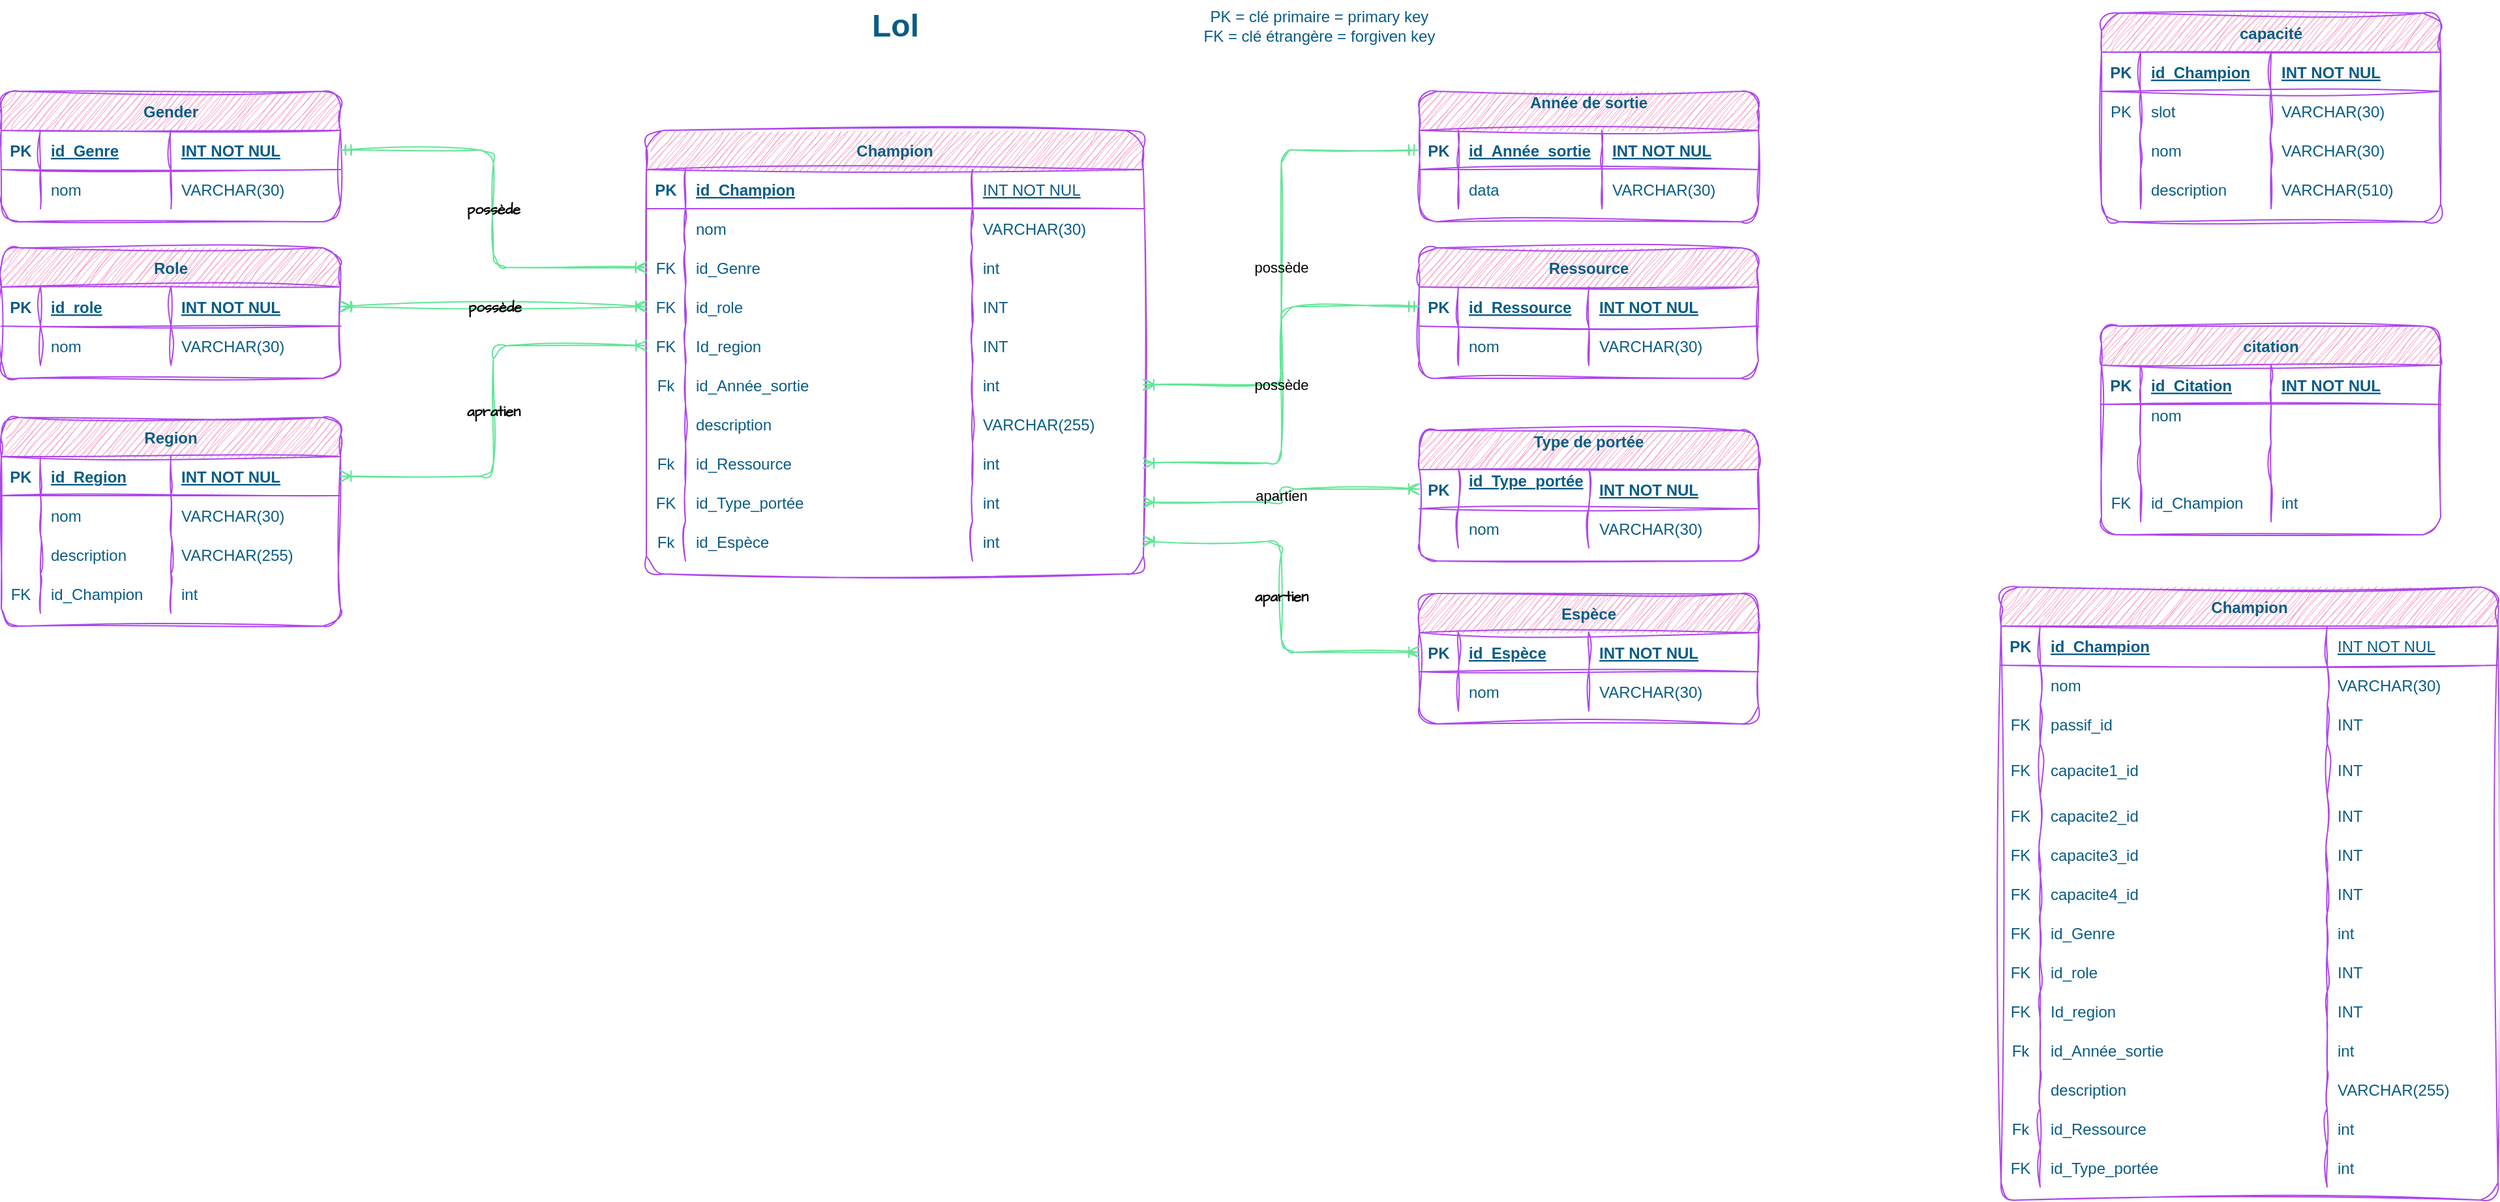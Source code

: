 <mxfile version="24.7.17">
  <diagram name="Page-1" id="t2noIY3E4Agqq7MLwgNk">
    <mxGraphModel dx="2261" dy="780" grid="1" gridSize="10" guides="1" tooltips="1" connect="1" arrows="1" fold="1" page="1" pageScale="1" pageWidth="827" pageHeight="1169" math="0" shadow="0">
      <root>
        <mxCell id="0" />
        <mxCell id="1" parent="0" />
        <mxCell id="RuVK2P7DuSqCsmOVl9EX-2" value="Champion" style="shape=table;startSize=30;container=1;collapsible=1;childLayout=tableLayout;fixedRows=1;rowLines=0;fontStyle=1;align=center;resizeLast=1;rounded=1;labelBackgroundColor=none;fillColor=#F694C1;strokeColor=#AF45ED;fontColor=#095C86;sketch=1;curveFitting=1;jiggle=2;" parent="1" vertex="1">
          <mxGeometry x="234.5" y="130" width="381" height="340" as="geometry" />
        </mxCell>
        <mxCell id="RuVK2P7DuSqCsmOVl9EX-3" value="" style="shape=partialRectangle;collapsible=0;dropTarget=0;pointerEvents=0;fillColor=none;points=[[0,0.5],[1,0.5]];portConstraint=eastwest;top=0;left=0;right=0;bottom=1;rounded=1;labelBackgroundColor=none;strokeColor=#AF45ED;fontColor=#095C86;sketch=1;curveFitting=1;jiggle=2;" parent="RuVK2P7DuSqCsmOVl9EX-2" vertex="1">
          <mxGeometry y="30" width="381" height="30" as="geometry" />
        </mxCell>
        <mxCell id="RuVK2P7DuSqCsmOVl9EX-4" value="PK" style="shape=partialRectangle;overflow=hidden;connectable=0;fillColor=none;top=0;left=0;bottom=0;right=0;fontStyle=1;rounded=1;labelBackgroundColor=none;strokeColor=#AF45ED;fontColor=#095C86;sketch=1;curveFitting=1;jiggle=2;" parent="RuVK2P7DuSqCsmOVl9EX-3" vertex="1">
          <mxGeometry width="30" height="30" as="geometry">
            <mxRectangle width="30" height="30" as="alternateBounds" />
          </mxGeometry>
        </mxCell>
        <mxCell id="RuVK2P7DuSqCsmOVl9EX-5" value="id_Champion" style="shape=partialRectangle;overflow=hidden;connectable=0;fillColor=none;top=0;left=0;bottom=0;right=0;align=left;spacingLeft=6;fontStyle=5;rounded=1;labelBackgroundColor=none;strokeColor=#AF45ED;fontColor=#095C86;sketch=1;curveFitting=1;jiggle=2;" parent="RuVK2P7DuSqCsmOVl9EX-3" vertex="1">
          <mxGeometry x="30" width="220" height="30" as="geometry">
            <mxRectangle width="220" height="30" as="alternateBounds" />
          </mxGeometry>
        </mxCell>
        <mxCell id="RuVK2P7DuSqCsmOVl9EX-6" value="INT NOT NUL" style="shape=partialRectangle;overflow=hidden;connectable=0;fillColor=none;top=0;left=0;bottom=0;right=0;align=left;spacingLeft=6;fontStyle=4;rounded=1;labelBackgroundColor=none;strokeColor=#AF45ED;fontColor=#095C86;sketch=1;curveFitting=1;jiggle=2;" parent="RuVK2P7DuSqCsmOVl9EX-3" vertex="1">
          <mxGeometry x="250" width="131" height="30" as="geometry">
            <mxRectangle width="131" height="30" as="alternateBounds" />
          </mxGeometry>
        </mxCell>
        <mxCell id="RuVK2P7DuSqCsmOVl9EX-7" value="" style="shape=partialRectangle;collapsible=0;dropTarget=0;pointerEvents=0;fillColor=none;points=[[0,0.5],[1,0.5]];portConstraint=eastwest;top=0;left=0;right=0;bottom=0;rounded=1;labelBackgroundColor=none;strokeColor=#AF45ED;fontColor=#095C86;sketch=1;curveFitting=1;jiggle=2;" parent="RuVK2P7DuSqCsmOVl9EX-2" vertex="1">
          <mxGeometry y="60" width="381" height="30" as="geometry" />
        </mxCell>
        <mxCell id="RuVK2P7DuSqCsmOVl9EX-8" value="" style="shape=partialRectangle;overflow=hidden;connectable=0;fillColor=none;top=0;left=0;bottom=0;right=0;rounded=1;labelBackgroundColor=none;strokeColor=#AF45ED;fontColor=#095C86;sketch=1;curveFitting=1;jiggle=2;" parent="RuVK2P7DuSqCsmOVl9EX-7" vertex="1">
          <mxGeometry width="30" height="30" as="geometry">
            <mxRectangle width="30" height="30" as="alternateBounds" />
          </mxGeometry>
        </mxCell>
        <mxCell id="RuVK2P7DuSqCsmOVl9EX-9" value="nom" style="shape=partialRectangle;overflow=hidden;connectable=0;fillColor=none;top=0;left=0;bottom=0;right=0;align=left;spacingLeft=6;rounded=1;labelBackgroundColor=none;strokeColor=#AF45ED;fontColor=#095C86;sketch=1;curveFitting=1;jiggle=2;" parent="RuVK2P7DuSqCsmOVl9EX-7" vertex="1">
          <mxGeometry x="30" width="220" height="30" as="geometry">
            <mxRectangle width="220" height="30" as="alternateBounds" />
          </mxGeometry>
        </mxCell>
        <mxCell id="RuVK2P7DuSqCsmOVl9EX-10" value="VARCHAR(30)" style="shape=partialRectangle;overflow=hidden;connectable=0;fillColor=none;top=0;left=0;bottom=0;right=0;align=left;spacingLeft=6;rounded=1;labelBackgroundColor=none;strokeColor=#AF45ED;fontColor=#095C86;sketch=1;curveFitting=1;jiggle=2;" parent="RuVK2P7DuSqCsmOVl9EX-7" vertex="1">
          <mxGeometry x="250" width="131" height="30" as="geometry">
            <mxRectangle width="131" height="30" as="alternateBounds" />
          </mxGeometry>
        </mxCell>
        <mxCell id="RuVK2P7DuSqCsmOVl9EX-35" style="shape=partialRectangle;collapsible=0;dropTarget=0;pointerEvents=0;fillColor=none;points=[[0,0.5],[1,0.5]];portConstraint=eastwest;top=0;left=0;right=0;bottom=0;rounded=1;labelBackgroundColor=none;strokeColor=#AF45ED;fontColor=#095C86;sketch=1;curveFitting=1;jiggle=2;" parent="RuVK2P7DuSqCsmOVl9EX-2" vertex="1">
          <mxGeometry y="90" width="381" height="30" as="geometry" />
        </mxCell>
        <mxCell id="RuVK2P7DuSqCsmOVl9EX-36" value="FK" style="shape=partialRectangle;overflow=hidden;connectable=0;fillColor=none;top=0;left=0;bottom=0;right=0;rounded=1;labelBackgroundColor=none;strokeColor=#AF45ED;fontColor=#095C86;sketch=1;curveFitting=1;jiggle=2;" parent="RuVK2P7DuSqCsmOVl9EX-35" vertex="1">
          <mxGeometry width="30" height="30" as="geometry">
            <mxRectangle width="30" height="30" as="alternateBounds" />
          </mxGeometry>
        </mxCell>
        <mxCell id="RuVK2P7DuSqCsmOVl9EX-37" value="id_Genre" style="shape=partialRectangle;overflow=hidden;connectable=0;fillColor=none;top=0;left=0;bottom=0;right=0;align=left;spacingLeft=6;rounded=1;labelBackgroundColor=none;strokeColor=#AF45ED;fontColor=#095C86;sketch=1;curveFitting=1;jiggle=2;" parent="RuVK2P7DuSqCsmOVl9EX-35" vertex="1">
          <mxGeometry x="30" width="220" height="30" as="geometry">
            <mxRectangle width="220" height="30" as="alternateBounds" />
          </mxGeometry>
        </mxCell>
        <mxCell id="RuVK2P7DuSqCsmOVl9EX-38" value="int" style="shape=partialRectangle;overflow=hidden;connectable=0;fillColor=none;top=0;left=0;bottom=0;right=0;align=left;spacingLeft=6;rounded=1;labelBackgroundColor=none;strokeColor=#AF45ED;fontColor=#095C86;sketch=1;curveFitting=1;jiggle=2;" parent="RuVK2P7DuSqCsmOVl9EX-35" vertex="1">
          <mxGeometry x="250" width="131" height="30" as="geometry">
            <mxRectangle width="131" height="30" as="alternateBounds" />
          </mxGeometry>
        </mxCell>
        <mxCell id="ijgVp3yeVyCU8Ju5ILkH-1" style="shape=partialRectangle;collapsible=0;dropTarget=0;pointerEvents=0;fillColor=none;points=[[0,0.5],[1,0.5]];portConstraint=eastwest;top=0;left=0;right=0;bottom=0;rounded=1;labelBackgroundColor=none;strokeColor=#AF45ED;fontColor=#095C86;sketch=1;curveFitting=1;jiggle=2;" vertex="1" parent="RuVK2P7DuSqCsmOVl9EX-2">
          <mxGeometry y="120" width="381" height="30" as="geometry" />
        </mxCell>
        <mxCell id="ijgVp3yeVyCU8Ju5ILkH-2" value="FK" style="shape=partialRectangle;overflow=hidden;connectable=0;fillColor=none;top=0;left=0;bottom=0;right=0;rounded=1;labelBackgroundColor=none;strokeColor=#AF45ED;fontColor=#095C86;sketch=1;curveFitting=1;jiggle=2;" vertex="1" parent="ijgVp3yeVyCU8Ju5ILkH-1">
          <mxGeometry width="30" height="30" as="geometry">
            <mxRectangle width="30" height="30" as="alternateBounds" />
          </mxGeometry>
        </mxCell>
        <mxCell id="ijgVp3yeVyCU8Ju5ILkH-3" value="id_role" style="shape=partialRectangle;overflow=hidden;connectable=0;fillColor=none;top=0;left=0;bottom=0;right=0;align=left;spacingLeft=6;rounded=1;labelBackgroundColor=none;strokeColor=#AF45ED;fontColor=#095C86;sketch=1;curveFitting=1;jiggle=2;" vertex="1" parent="ijgVp3yeVyCU8Ju5ILkH-1">
          <mxGeometry x="30" width="220" height="30" as="geometry">
            <mxRectangle width="220" height="30" as="alternateBounds" />
          </mxGeometry>
        </mxCell>
        <mxCell id="ijgVp3yeVyCU8Ju5ILkH-4" value="INT" style="shape=partialRectangle;overflow=hidden;connectable=0;fillColor=none;top=0;left=0;bottom=0;right=0;align=left;spacingLeft=6;rounded=1;labelBackgroundColor=none;strokeColor=#AF45ED;fontColor=#095C86;sketch=1;curveFitting=1;jiggle=2;" vertex="1" parent="ijgVp3yeVyCU8Ju5ILkH-1">
          <mxGeometry x="250" width="131" height="30" as="geometry">
            <mxRectangle width="131" height="30" as="alternateBounds" />
          </mxGeometry>
        </mxCell>
        <mxCell id="RuVK2P7DuSqCsmOVl9EX-43" style="shape=partialRectangle;collapsible=0;dropTarget=0;pointerEvents=0;fillColor=none;points=[[0,0.5],[1,0.5]];portConstraint=eastwest;top=0;left=0;right=0;bottom=0;rounded=1;labelBackgroundColor=none;strokeColor=#AF45ED;fontColor=#095C86;sketch=1;curveFitting=1;jiggle=2;" parent="RuVK2P7DuSqCsmOVl9EX-2" vertex="1">
          <mxGeometry y="150" width="381" height="30" as="geometry" />
        </mxCell>
        <mxCell id="RuVK2P7DuSqCsmOVl9EX-44" value="FK" style="shape=partialRectangle;overflow=hidden;connectable=0;fillColor=none;top=0;left=0;bottom=0;right=0;rounded=1;labelBackgroundColor=none;strokeColor=#AF45ED;fontColor=#095C86;sketch=1;curveFitting=1;jiggle=2;" parent="RuVK2P7DuSqCsmOVl9EX-43" vertex="1">
          <mxGeometry width="30" height="30" as="geometry">
            <mxRectangle width="30" height="30" as="alternateBounds" />
          </mxGeometry>
        </mxCell>
        <mxCell id="RuVK2P7DuSqCsmOVl9EX-45" value="Id_region" style="shape=partialRectangle;overflow=hidden;connectable=0;fillColor=none;top=0;left=0;bottom=0;right=0;align=left;spacingLeft=6;rounded=1;labelBackgroundColor=none;strokeColor=#AF45ED;fontColor=#095C86;sketch=1;curveFitting=1;jiggle=2;" parent="RuVK2P7DuSqCsmOVl9EX-43" vertex="1">
          <mxGeometry x="30" width="220" height="30" as="geometry">
            <mxRectangle width="220" height="30" as="alternateBounds" />
          </mxGeometry>
        </mxCell>
        <mxCell id="RuVK2P7DuSqCsmOVl9EX-46" value="INT" style="shape=partialRectangle;overflow=hidden;connectable=0;fillColor=none;top=0;left=0;bottom=0;right=0;align=left;spacingLeft=6;rounded=1;labelBackgroundColor=none;strokeColor=#AF45ED;fontColor=#095C86;sketch=1;curveFitting=1;jiggle=2;" parent="RuVK2P7DuSqCsmOVl9EX-43" vertex="1">
          <mxGeometry x="250" width="131" height="30" as="geometry">
            <mxRectangle width="131" height="30" as="alternateBounds" />
          </mxGeometry>
        </mxCell>
        <mxCell id="RuVK2P7DuSqCsmOVl9EX-47" style="shape=partialRectangle;collapsible=0;dropTarget=0;pointerEvents=0;fillColor=none;points=[[0,0.5],[1,0.5]];portConstraint=eastwest;top=0;left=0;right=0;bottom=0;rounded=1;labelBackgroundColor=none;strokeColor=#AF45ED;fontColor=#095C86;sketch=1;curveFitting=1;jiggle=2;" parent="RuVK2P7DuSqCsmOVl9EX-2" vertex="1">
          <mxGeometry y="180" width="381" height="30" as="geometry" />
        </mxCell>
        <mxCell id="RuVK2P7DuSqCsmOVl9EX-48" value="Fk" style="shape=partialRectangle;overflow=hidden;connectable=0;fillColor=none;top=0;left=0;bottom=0;right=0;rounded=1;labelBackgroundColor=none;strokeColor=#AF45ED;fontColor=#095C86;sketch=1;curveFitting=1;jiggle=2;" parent="RuVK2P7DuSqCsmOVl9EX-47" vertex="1">
          <mxGeometry width="30" height="30" as="geometry">
            <mxRectangle width="30" height="30" as="alternateBounds" />
          </mxGeometry>
        </mxCell>
        <mxCell id="RuVK2P7DuSqCsmOVl9EX-49" value="id_Année_sortie" style="shape=partialRectangle;overflow=hidden;connectable=0;fillColor=none;top=0;left=0;bottom=0;right=0;align=left;spacingLeft=6;rounded=1;labelBackgroundColor=none;strokeColor=#AF45ED;fontColor=#095C86;sketch=1;curveFitting=1;jiggle=2;" parent="RuVK2P7DuSqCsmOVl9EX-47" vertex="1">
          <mxGeometry x="30" width="220" height="30" as="geometry">
            <mxRectangle width="220" height="30" as="alternateBounds" />
          </mxGeometry>
        </mxCell>
        <mxCell id="RuVK2P7DuSqCsmOVl9EX-50" value="int" style="shape=partialRectangle;overflow=hidden;connectable=0;fillColor=none;top=0;left=0;bottom=0;right=0;align=left;spacingLeft=6;rounded=1;labelBackgroundColor=none;strokeColor=#AF45ED;fontColor=#095C86;sketch=1;curveFitting=1;jiggle=2;" parent="RuVK2P7DuSqCsmOVl9EX-47" vertex="1">
          <mxGeometry x="250" width="131" height="30" as="geometry">
            <mxRectangle width="131" height="30" as="alternateBounds" />
          </mxGeometry>
        </mxCell>
        <mxCell id="RuVK2P7DuSqCsmOVl9EX-51" style="shape=partialRectangle;collapsible=0;dropTarget=0;pointerEvents=0;fillColor=none;points=[[0,0.5],[1,0.5]];portConstraint=eastwest;top=0;left=0;right=0;bottom=0;rounded=1;labelBackgroundColor=none;strokeColor=#AF45ED;fontColor=#095C86;sketch=1;curveFitting=1;jiggle=2;" parent="RuVK2P7DuSqCsmOVl9EX-2" vertex="1">
          <mxGeometry y="210" width="381" height="30" as="geometry" />
        </mxCell>
        <mxCell id="RuVK2P7DuSqCsmOVl9EX-52" style="shape=partialRectangle;overflow=hidden;connectable=0;fillColor=none;top=0;left=0;bottom=0;right=0;rounded=1;labelBackgroundColor=none;strokeColor=#AF45ED;fontColor=#095C86;sketch=1;curveFitting=1;jiggle=2;" parent="RuVK2P7DuSqCsmOVl9EX-51" vertex="1">
          <mxGeometry width="30" height="30" as="geometry">
            <mxRectangle width="30" height="30" as="alternateBounds" />
          </mxGeometry>
        </mxCell>
        <mxCell id="RuVK2P7DuSqCsmOVl9EX-53" value="description" style="shape=partialRectangle;overflow=hidden;connectable=0;fillColor=none;top=0;left=0;bottom=0;right=0;align=left;spacingLeft=6;rounded=1;labelBackgroundColor=none;strokeColor=#AF45ED;fontColor=#095C86;sketch=1;curveFitting=1;jiggle=2;" parent="RuVK2P7DuSqCsmOVl9EX-51" vertex="1">
          <mxGeometry x="30" width="220" height="30" as="geometry">
            <mxRectangle width="220" height="30" as="alternateBounds" />
          </mxGeometry>
        </mxCell>
        <mxCell id="RuVK2P7DuSqCsmOVl9EX-54" value="VARCHAR(255)" style="shape=partialRectangle;overflow=hidden;connectable=0;fillColor=none;top=0;left=0;bottom=0;right=0;align=left;spacingLeft=6;rounded=1;labelBackgroundColor=none;strokeColor=#AF45ED;fontColor=#095C86;sketch=1;curveFitting=1;jiggle=2;" parent="RuVK2P7DuSqCsmOVl9EX-51" vertex="1">
          <mxGeometry x="250" width="131" height="30" as="geometry">
            <mxRectangle width="131" height="30" as="alternateBounds" />
          </mxGeometry>
        </mxCell>
        <mxCell id="ijgVp3yeVyCU8Ju5ILkH-23" style="shape=partialRectangle;collapsible=0;dropTarget=0;pointerEvents=0;fillColor=none;points=[[0,0.5],[1,0.5]];portConstraint=eastwest;top=0;left=0;right=0;bottom=0;rounded=1;labelBackgroundColor=none;strokeColor=#AF45ED;fontColor=#095C86;sketch=1;curveFitting=1;jiggle=2;" vertex="1" parent="RuVK2P7DuSqCsmOVl9EX-2">
          <mxGeometry y="240" width="381" height="30" as="geometry" />
        </mxCell>
        <mxCell id="ijgVp3yeVyCU8Ju5ILkH-24" value="Fk" style="shape=partialRectangle;overflow=hidden;connectable=0;fillColor=none;top=0;left=0;bottom=0;right=0;rounded=1;labelBackgroundColor=none;strokeColor=#AF45ED;fontColor=#095C86;sketch=1;curveFitting=1;jiggle=2;" vertex="1" parent="ijgVp3yeVyCU8Ju5ILkH-23">
          <mxGeometry width="30" height="30" as="geometry">
            <mxRectangle width="30" height="30" as="alternateBounds" />
          </mxGeometry>
        </mxCell>
        <mxCell id="ijgVp3yeVyCU8Ju5ILkH-25" value="id_Ressource" style="shape=partialRectangle;overflow=hidden;connectable=0;fillColor=none;top=0;left=0;bottom=0;right=0;align=left;spacingLeft=6;rounded=1;labelBackgroundColor=none;strokeColor=#AF45ED;fontColor=#095C86;sketch=1;curveFitting=1;jiggle=2;" vertex="1" parent="ijgVp3yeVyCU8Ju5ILkH-23">
          <mxGeometry x="30" width="220" height="30" as="geometry">
            <mxRectangle width="220" height="30" as="alternateBounds" />
          </mxGeometry>
        </mxCell>
        <mxCell id="ijgVp3yeVyCU8Ju5ILkH-26" value="int" style="shape=partialRectangle;overflow=hidden;connectable=0;fillColor=none;top=0;left=0;bottom=0;right=0;align=left;spacingLeft=6;rounded=1;labelBackgroundColor=none;strokeColor=#AF45ED;fontColor=#095C86;sketch=1;curveFitting=1;jiggle=2;" vertex="1" parent="ijgVp3yeVyCU8Ju5ILkH-23">
          <mxGeometry x="250" width="131" height="30" as="geometry">
            <mxRectangle width="131" height="30" as="alternateBounds" />
          </mxGeometry>
        </mxCell>
        <mxCell id="ijgVp3yeVyCU8Ju5ILkH-790" style="shape=partialRectangle;collapsible=0;dropTarget=0;pointerEvents=0;fillColor=none;points=[[0,0.5],[1,0.5]];portConstraint=eastwest;top=0;left=0;right=0;bottom=0;rounded=1;labelBackgroundColor=none;strokeColor=#AF45ED;fontColor=#095C86;sketch=1;curveFitting=1;jiggle=2;" vertex="1" parent="RuVK2P7DuSqCsmOVl9EX-2">
          <mxGeometry y="270" width="381" height="30" as="geometry" />
        </mxCell>
        <mxCell id="ijgVp3yeVyCU8Ju5ILkH-791" value="FK" style="shape=partialRectangle;overflow=hidden;connectable=0;fillColor=none;top=0;left=0;bottom=0;right=0;rounded=1;labelBackgroundColor=none;strokeColor=#AF45ED;fontColor=#095C86;sketch=1;curveFitting=1;jiggle=2;" vertex="1" parent="ijgVp3yeVyCU8Ju5ILkH-790">
          <mxGeometry width="30" height="30" as="geometry">
            <mxRectangle width="30" height="30" as="alternateBounds" />
          </mxGeometry>
        </mxCell>
        <mxCell id="ijgVp3yeVyCU8Ju5ILkH-792" value="id_Type_portée" style="shape=partialRectangle;overflow=hidden;connectable=0;fillColor=none;top=0;left=0;bottom=0;right=0;align=left;spacingLeft=6;rounded=1;labelBackgroundColor=none;strokeColor=#AF45ED;fontColor=#095C86;sketch=1;curveFitting=1;jiggle=2;" vertex="1" parent="ijgVp3yeVyCU8Ju5ILkH-790">
          <mxGeometry x="30" width="220" height="30" as="geometry">
            <mxRectangle width="220" height="30" as="alternateBounds" />
          </mxGeometry>
        </mxCell>
        <mxCell id="ijgVp3yeVyCU8Ju5ILkH-793" value="int" style="shape=partialRectangle;overflow=hidden;connectable=0;fillColor=none;top=0;left=0;bottom=0;right=0;align=left;spacingLeft=6;rounded=1;labelBackgroundColor=none;strokeColor=#AF45ED;fontColor=#095C86;sketch=1;curveFitting=1;jiggle=2;" vertex="1" parent="ijgVp3yeVyCU8Ju5ILkH-790">
          <mxGeometry x="250" width="131" height="30" as="geometry">
            <mxRectangle width="131" height="30" as="alternateBounds" />
          </mxGeometry>
        </mxCell>
        <mxCell id="ijgVp3yeVyCU8Ju5ILkH-858" style="shape=partialRectangle;collapsible=0;dropTarget=0;pointerEvents=0;fillColor=none;points=[[0,0.5],[1,0.5]];portConstraint=eastwest;top=0;left=0;right=0;bottom=0;rounded=1;labelBackgroundColor=none;strokeColor=#AF45ED;fontColor=#095C86;sketch=1;curveFitting=1;jiggle=2;" vertex="1" parent="RuVK2P7DuSqCsmOVl9EX-2">
          <mxGeometry y="300" width="381" height="30" as="geometry" />
        </mxCell>
        <mxCell id="ijgVp3yeVyCU8Ju5ILkH-859" value="Fk" style="shape=partialRectangle;overflow=hidden;connectable=0;fillColor=none;top=0;left=0;bottom=0;right=0;rounded=1;labelBackgroundColor=none;strokeColor=#AF45ED;fontColor=#095C86;sketch=1;curveFitting=1;jiggle=2;" vertex="1" parent="ijgVp3yeVyCU8Ju5ILkH-858">
          <mxGeometry width="30" height="30" as="geometry">
            <mxRectangle width="30" height="30" as="alternateBounds" />
          </mxGeometry>
        </mxCell>
        <mxCell id="ijgVp3yeVyCU8Ju5ILkH-860" value="id_Espèce" style="shape=partialRectangle;overflow=hidden;connectable=0;fillColor=none;top=0;left=0;bottom=0;right=0;align=left;spacingLeft=6;rounded=1;labelBackgroundColor=none;strokeColor=#AF45ED;fontColor=#095C86;sketch=1;curveFitting=1;jiggle=2;" vertex="1" parent="ijgVp3yeVyCU8Ju5ILkH-858">
          <mxGeometry x="30" width="220" height="30" as="geometry">
            <mxRectangle width="220" height="30" as="alternateBounds" />
          </mxGeometry>
        </mxCell>
        <mxCell id="ijgVp3yeVyCU8Ju5ILkH-861" value="int" style="shape=partialRectangle;overflow=hidden;connectable=0;fillColor=none;top=0;left=0;bottom=0;right=0;align=left;spacingLeft=6;rounded=1;labelBackgroundColor=none;strokeColor=#AF45ED;fontColor=#095C86;sketch=1;curveFitting=1;jiggle=2;" vertex="1" parent="ijgVp3yeVyCU8Ju5ILkH-858">
          <mxGeometry x="250" width="131" height="30" as="geometry">
            <mxRectangle width="131" height="30" as="alternateBounds" />
          </mxGeometry>
        </mxCell>
        <mxCell id="RuVK2P7DuSqCsmOVl9EX-55" value="capacité" style="shape=table;startSize=30;container=1;collapsible=1;childLayout=tableLayout;fixedRows=1;rowLines=0;fontStyle=1;align=center;resizeLast=1;rounded=1;labelBackgroundColor=none;fillColor=#F694C1;strokeColor=#AF45ED;fontColor=#095C86;sketch=1;curveFitting=1;jiggle=2;" parent="1" vertex="1">
          <mxGeometry x="1350" y="40" width="260" height="160" as="geometry" />
        </mxCell>
        <mxCell id="RuVK2P7DuSqCsmOVl9EX-56" value="" style="shape=partialRectangle;collapsible=0;dropTarget=0;pointerEvents=0;fillColor=none;points=[[0,0.5],[1,0.5]];portConstraint=eastwest;top=0;left=0;right=0;bottom=1;rounded=1;labelBackgroundColor=none;strokeColor=#AF45ED;fontColor=#095C86;sketch=1;curveFitting=1;jiggle=2;" parent="RuVK2P7DuSqCsmOVl9EX-55" vertex="1">
          <mxGeometry y="30" width="260" height="30" as="geometry" />
        </mxCell>
        <mxCell id="RuVK2P7DuSqCsmOVl9EX-57" value="PK" style="shape=partialRectangle;overflow=hidden;connectable=0;fillColor=none;top=0;left=0;bottom=0;right=0;fontStyle=1;rounded=1;labelBackgroundColor=none;strokeColor=#AF45ED;fontColor=#095C86;sketch=1;curveFitting=1;jiggle=2;" parent="RuVK2P7DuSqCsmOVl9EX-56" vertex="1">
          <mxGeometry width="30" height="30" as="geometry">
            <mxRectangle width="30" height="30" as="alternateBounds" />
          </mxGeometry>
        </mxCell>
        <mxCell id="RuVK2P7DuSqCsmOVl9EX-58" value="id_Champion" style="shape=partialRectangle;overflow=hidden;connectable=0;fillColor=none;top=0;left=0;bottom=0;right=0;align=left;spacingLeft=6;fontStyle=5;rounded=1;labelBackgroundColor=none;strokeColor=#AF45ED;fontColor=#095C86;sketch=1;curveFitting=1;jiggle=2;" parent="RuVK2P7DuSqCsmOVl9EX-56" vertex="1">
          <mxGeometry x="30" width="100" height="30" as="geometry">
            <mxRectangle width="100" height="30" as="alternateBounds" />
          </mxGeometry>
        </mxCell>
        <mxCell id="RuVK2P7DuSqCsmOVl9EX-59" value="INT NOT NUL" style="shape=partialRectangle;overflow=hidden;connectable=0;fillColor=none;top=0;left=0;bottom=0;right=0;align=left;spacingLeft=6;fontStyle=5;rounded=1;labelBackgroundColor=none;strokeColor=#AF45ED;fontColor=#095C86;sketch=1;curveFitting=1;jiggle=2;" parent="RuVK2P7DuSqCsmOVl9EX-56" vertex="1">
          <mxGeometry x="130" width="130" height="30" as="geometry">
            <mxRectangle width="130" height="30" as="alternateBounds" />
          </mxGeometry>
        </mxCell>
        <mxCell id="RuVK2P7DuSqCsmOVl9EX-60" style="shape=partialRectangle;collapsible=0;dropTarget=0;pointerEvents=0;fillColor=none;points=[[0,0.5],[1,0.5]];portConstraint=eastwest;top=0;left=0;right=0;bottom=0;rounded=1;labelBackgroundColor=none;strokeColor=#AF45ED;fontColor=#095C86;sketch=1;curveFitting=1;jiggle=2;" parent="RuVK2P7DuSqCsmOVl9EX-55" vertex="1">
          <mxGeometry y="60" width="260" height="30" as="geometry" />
        </mxCell>
        <mxCell id="RuVK2P7DuSqCsmOVl9EX-61" value="PK" style="shape=partialRectangle;overflow=hidden;connectable=0;fillColor=none;top=0;left=0;bottom=0;right=0;rounded=1;labelBackgroundColor=none;strokeColor=#AF45ED;fontColor=#095C86;sketch=1;curveFitting=1;jiggle=2;" parent="RuVK2P7DuSqCsmOVl9EX-60" vertex="1">
          <mxGeometry width="30" height="30" as="geometry">
            <mxRectangle width="30" height="30" as="alternateBounds" />
          </mxGeometry>
        </mxCell>
        <mxCell id="RuVK2P7DuSqCsmOVl9EX-62" value="slot" style="shape=partialRectangle;overflow=hidden;connectable=0;fillColor=none;top=0;left=0;bottom=0;right=0;align=left;spacingLeft=6;rounded=1;labelBackgroundColor=none;strokeColor=#AF45ED;fontColor=#095C86;sketch=1;curveFitting=1;jiggle=2;" parent="RuVK2P7DuSqCsmOVl9EX-60" vertex="1">
          <mxGeometry x="30" width="100" height="30" as="geometry">
            <mxRectangle width="100" height="30" as="alternateBounds" />
          </mxGeometry>
        </mxCell>
        <mxCell id="RuVK2P7DuSqCsmOVl9EX-63" value="VARCHAR(30)" style="shape=partialRectangle;overflow=hidden;connectable=0;fillColor=none;top=0;left=0;bottom=0;right=0;align=left;spacingLeft=6;rounded=1;labelBackgroundColor=none;strokeColor=#AF45ED;fontColor=#095C86;sketch=1;curveFitting=1;jiggle=2;" parent="RuVK2P7DuSqCsmOVl9EX-60" vertex="1">
          <mxGeometry x="130" width="130" height="30" as="geometry">
            <mxRectangle width="130" height="30" as="alternateBounds" />
          </mxGeometry>
        </mxCell>
        <mxCell id="RuVK2P7DuSqCsmOVl9EX-64" value="" style="shape=partialRectangle;collapsible=0;dropTarget=0;pointerEvents=0;fillColor=none;points=[[0,0.5],[1,0.5]];portConstraint=eastwest;top=0;left=0;right=0;bottom=0;rounded=1;labelBackgroundColor=none;strokeColor=#AF45ED;fontColor=#095C86;sketch=1;curveFitting=1;jiggle=2;" parent="RuVK2P7DuSqCsmOVl9EX-55" vertex="1">
          <mxGeometry y="90" width="260" height="30" as="geometry" />
        </mxCell>
        <mxCell id="RuVK2P7DuSqCsmOVl9EX-65" value="" style="shape=partialRectangle;overflow=hidden;connectable=0;fillColor=none;top=0;left=0;bottom=0;right=0;rounded=1;labelBackgroundColor=none;strokeColor=#AF45ED;fontColor=#095C86;sketch=1;curveFitting=1;jiggle=2;" parent="RuVK2P7DuSqCsmOVl9EX-64" vertex="1">
          <mxGeometry width="30" height="30" as="geometry">
            <mxRectangle width="30" height="30" as="alternateBounds" />
          </mxGeometry>
        </mxCell>
        <mxCell id="RuVK2P7DuSqCsmOVl9EX-66" value="nom" style="shape=partialRectangle;overflow=hidden;connectable=0;fillColor=none;top=0;left=0;bottom=0;right=0;align=left;spacingLeft=6;rounded=1;labelBackgroundColor=none;strokeColor=#AF45ED;fontColor=#095C86;sketch=1;curveFitting=1;jiggle=2;" parent="RuVK2P7DuSqCsmOVl9EX-64" vertex="1">
          <mxGeometry x="30" width="100" height="30" as="geometry">
            <mxRectangle width="100" height="30" as="alternateBounds" />
          </mxGeometry>
        </mxCell>
        <mxCell id="RuVK2P7DuSqCsmOVl9EX-67" value="VARCHAR(30)" style="shape=partialRectangle;overflow=hidden;connectable=0;fillColor=none;top=0;left=0;bottom=0;right=0;align=left;spacingLeft=6;rounded=1;labelBackgroundColor=none;strokeColor=#AF45ED;fontColor=#095C86;sketch=1;curveFitting=1;jiggle=2;" parent="RuVK2P7DuSqCsmOVl9EX-64" vertex="1">
          <mxGeometry x="130" width="130" height="30" as="geometry">
            <mxRectangle width="130" height="30" as="alternateBounds" />
          </mxGeometry>
        </mxCell>
        <mxCell id="RuVK2P7DuSqCsmOVl9EX-68" style="shape=partialRectangle;collapsible=0;dropTarget=0;pointerEvents=0;fillColor=none;points=[[0,0.5],[1,0.5]];portConstraint=eastwest;top=0;left=0;right=0;bottom=0;rounded=1;labelBackgroundColor=none;strokeColor=#AF45ED;fontColor=#095C86;sketch=1;curveFitting=1;jiggle=2;" parent="RuVK2P7DuSqCsmOVl9EX-55" vertex="1">
          <mxGeometry y="120" width="260" height="30" as="geometry" />
        </mxCell>
        <mxCell id="RuVK2P7DuSqCsmOVl9EX-69" style="shape=partialRectangle;overflow=hidden;connectable=0;fillColor=none;top=0;left=0;bottom=0;right=0;rounded=1;labelBackgroundColor=none;strokeColor=#AF45ED;fontColor=#095C86;sketch=1;curveFitting=1;jiggle=2;" parent="RuVK2P7DuSqCsmOVl9EX-68" vertex="1">
          <mxGeometry width="30" height="30" as="geometry">
            <mxRectangle width="30" height="30" as="alternateBounds" />
          </mxGeometry>
        </mxCell>
        <mxCell id="RuVK2P7DuSqCsmOVl9EX-70" value="description" style="shape=partialRectangle;overflow=hidden;connectable=0;fillColor=none;top=0;left=0;bottom=0;right=0;align=left;spacingLeft=6;rounded=1;labelBackgroundColor=none;strokeColor=#AF45ED;fontColor=#095C86;sketch=1;curveFitting=1;jiggle=2;" parent="RuVK2P7DuSqCsmOVl9EX-68" vertex="1">
          <mxGeometry x="30" width="100" height="30" as="geometry">
            <mxRectangle width="100" height="30" as="alternateBounds" />
          </mxGeometry>
        </mxCell>
        <mxCell id="RuVK2P7DuSqCsmOVl9EX-71" value="VARCHAR(510)" style="shape=partialRectangle;overflow=hidden;connectable=0;fillColor=none;top=0;left=0;bottom=0;right=0;align=left;spacingLeft=6;rounded=1;labelBackgroundColor=none;strokeColor=#AF45ED;fontColor=#095C86;sketch=1;curveFitting=1;jiggle=2;" parent="RuVK2P7DuSqCsmOVl9EX-68" vertex="1">
          <mxGeometry x="130" width="130" height="30" as="geometry">
            <mxRectangle width="130" height="30" as="alternateBounds" />
          </mxGeometry>
        </mxCell>
        <mxCell id="RuVK2P7DuSqCsmOVl9EX-72" value="PK = clé primaire = primary key&lt;br&gt;FK = clé étrangère = forgiven key" style="text;html=1;align=center;verticalAlign=middle;resizable=0;points=[];autosize=1;strokeColor=none;fillColor=none;rounded=1;labelBackgroundColor=none;fontColor=#095C86;arcSize=0;sketch=1;curveFitting=1;jiggle=2;" parent="1" vertex="1">
          <mxGeometry x="650" y="30" width="200" height="40" as="geometry" />
        </mxCell>
        <mxCell id="RuVK2P7DuSqCsmOVl9EX-99" value="appartient" style="edgeStyle=orthogonalEdgeStyle;rounded=1;orthogonalLoop=1;jettySize=auto;html=1;entryX=0;entryY=0.5;entryDx=0;entryDy=0;endArrow=ERoneToMany;endFill=0;startArrow=ERmandOne;startFill=0;labelBackgroundColor=none;strokeColor=#60E696;fontColor=default;sketch=1;curveFitting=1;jiggle=2;" parent="1" edge="1">
          <mxGeometry relative="1" as="geometry">
            <mxPoint y="175" as="sourcePoint" />
            <Array as="points">
              <mxPoint x="120" y="175" />
              <mxPoint x="120" y="415" />
            </Array>
          </mxGeometry>
        </mxCell>
        <mxCell id="RuVK2P7DuSqCsmOVl9EX-101" value="Lol" style="text;strokeColor=none;fillColor=none;html=1;fontSize=24;fontStyle=1;verticalAlign=middle;align=center;rounded=1;labelBackgroundColor=none;fontColor=#095C86;sketch=1;curveFitting=1;jiggle=2;" parent="1" vertex="1">
          <mxGeometry x="330" y="30" width="190" height="40" as="geometry" />
        </mxCell>
        <mxCell id="ijgVp3yeVyCU8Ju5ILkH-5" value="citation" style="shape=table;startSize=30;container=1;collapsible=1;childLayout=tableLayout;fixedRows=1;rowLines=0;fontStyle=1;align=center;resizeLast=1;rounded=1;labelBackgroundColor=none;fillColor=#F694C1;strokeColor=#AF45ED;fontColor=#095C86;sketch=1;curveFitting=1;jiggle=2;" vertex="1" parent="1">
          <mxGeometry x="1350" y="280" width="260" height="160" as="geometry" />
        </mxCell>
        <mxCell id="ijgVp3yeVyCU8Ju5ILkH-6" value="" style="shape=partialRectangle;collapsible=0;dropTarget=0;pointerEvents=0;fillColor=none;points=[[0,0.5],[1,0.5]];portConstraint=eastwest;top=0;left=0;right=0;bottom=1;rounded=1;labelBackgroundColor=none;strokeColor=#AF45ED;fontColor=#095C86;sketch=1;curveFitting=1;jiggle=2;" vertex="1" parent="ijgVp3yeVyCU8Ju5ILkH-5">
          <mxGeometry y="30" width="260" height="30" as="geometry" />
        </mxCell>
        <mxCell id="ijgVp3yeVyCU8Ju5ILkH-7" value="PK" style="shape=partialRectangle;overflow=hidden;connectable=0;fillColor=none;top=0;left=0;bottom=0;right=0;fontStyle=1;rounded=1;labelBackgroundColor=none;strokeColor=#AF45ED;fontColor=#095C86;sketch=1;curveFitting=1;jiggle=2;" vertex="1" parent="ijgVp3yeVyCU8Ju5ILkH-6">
          <mxGeometry width="30" height="30" as="geometry">
            <mxRectangle width="30" height="30" as="alternateBounds" />
          </mxGeometry>
        </mxCell>
        <mxCell id="ijgVp3yeVyCU8Ju5ILkH-8" value="id_Citation" style="shape=partialRectangle;overflow=hidden;connectable=0;fillColor=none;top=0;left=0;bottom=0;right=0;align=left;spacingLeft=6;fontStyle=5;rounded=1;labelBackgroundColor=none;strokeColor=#AF45ED;fontColor=#095C86;sketch=1;curveFitting=1;jiggle=2;" vertex="1" parent="ijgVp3yeVyCU8Ju5ILkH-6">
          <mxGeometry x="30" width="100" height="30" as="geometry">
            <mxRectangle width="100" height="30" as="alternateBounds" />
          </mxGeometry>
        </mxCell>
        <mxCell id="ijgVp3yeVyCU8Ju5ILkH-9" value="INT NOT NUL" style="shape=partialRectangle;overflow=hidden;connectable=0;fillColor=none;top=0;left=0;bottom=0;right=0;align=left;spacingLeft=6;fontStyle=5;rounded=1;labelBackgroundColor=none;strokeColor=#AF45ED;fontColor=#095C86;sketch=1;curveFitting=1;jiggle=2;" vertex="1" parent="ijgVp3yeVyCU8Ju5ILkH-6">
          <mxGeometry x="130" width="130" height="30" as="geometry">
            <mxRectangle width="130" height="30" as="alternateBounds" />
          </mxGeometry>
        </mxCell>
        <mxCell id="ijgVp3yeVyCU8Ju5ILkH-10" style="shape=partialRectangle;collapsible=0;dropTarget=0;pointerEvents=0;fillColor=none;points=[[0,0.5],[1,0.5]];portConstraint=eastwest;top=0;left=0;right=0;bottom=0;rounded=1;labelBackgroundColor=none;strokeColor=#AF45ED;fontColor=#095C86;sketch=1;curveFitting=1;jiggle=2;" vertex="1" parent="ijgVp3yeVyCU8Ju5ILkH-5">
          <mxGeometry y="60" width="260" height="30" as="geometry" />
        </mxCell>
        <mxCell id="ijgVp3yeVyCU8Ju5ILkH-11" value="" style="shape=partialRectangle;overflow=hidden;connectable=0;fillColor=none;top=0;left=0;bottom=0;right=0;rounded=1;labelBackgroundColor=none;strokeColor=#AF45ED;fontColor=#095C86;sketch=1;curveFitting=1;jiggle=2;" vertex="1" parent="ijgVp3yeVyCU8Ju5ILkH-10">
          <mxGeometry width="30" height="30" as="geometry">
            <mxRectangle width="30" height="30" as="alternateBounds" />
          </mxGeometry>
        </mxCell>
        <mxCell id="ijgVp3yeVyCU8Ju5ILkH-12" value="nom&#xa;" style="shape=partialRectangle;overflow=hidden;connectable=0;fillColor=none;top=0;left=0;bottom=0;right=0;align=left;spacingLeft=6;rounded=1;labelBackgroundColor=none;strokeColor=#AF45ED;fontColor=#095C86;sketch=1;curveFitting=1;jiggle=2;" vertex="1" parent="ijgVp3yeVyCU8Ju5ILkH-10">
          <mxGeometry x="30" width="100" height="30" as="geometry">
            <mxRectangle width="100" height="30" as="alternateBounds" />
          </mxGeometry>
        </mxCell>
        <mxCell id="ijgVp3yeVyCU8Ju5ILkH-13" value="" style="shape=partialRectangle;overflow=hidden;connectable=0;fillColor=none;top=0;left=0;bottom=0;right=0;align=left;spacingLeft=6;rounded=1;labelBackgroundColor=none;strokeColor=#AF45ED;fontColor=#095C86;sketch=1;curveFitting=1;jiggle=2;" vertex="1" parent="ijgVp3yeVyCU8Ju5ILkH-10">
          <mxGeometry x="130" width="130" height="30" as="geometry">
            <mxRectangle width="130" height="30" as="alternateBounds" />
          </mxGeometry>
        </mxCell>
        <mxCell id="ijgVp3yeVyCU8Ju5ILkH-14" value="" style="shape=partialRectangle;collapsible=0;dropTarget=0;pointerEvents=0;fillColor=none;points=[[0,0.5],[1,0.5]];portConstraint=eastwest;top=0;left=0;right=0;bottom=0;rounded=1;labelBackgroundColor=none;strokeColor=#AF45ED;fontColor=#095C86;sketch=1;curveFitting=1;jiggle=2;" vertex="1" parent="ijgVp3yeVyCU8Ju5ILkH-5">
          <mxGeometry y="90" width="260" height="30" as="geometry" />
        </mxCell>
        <mxCell id="ijgVp3yeVyCU8Ju5ILkH-15" value="" style="shape=partialRectangle;overflow=hidden;connectable=0;fillColor=none;top=0;left=0;bottom=0;right=0;rounded=1;labelBackgroundColor=none;strokeColor=#AF45ED;fontColor=#095C86;sketch=1;curveFitting=1;jiggle=2;" vertex="1" parent="ijgVp3yeVyCU8Ju5ILkH-14">
          <mxGeometry width="30" height="30" as="geometry">
            <mxRectangle width="30" height="30" as="alternateBounds" />
          </mxGeometry>
        </mxCell>
        <mxCell id="ijgVp3yeVyCU8Ju5ILkH-16" value="" style="shape=partialRectangle;overflow=hidden;connectable=0;fillColor=none;top=0;left=0;bottom=0;right=0;align=left;spacingLeft=6;rounded=1;labelBackgroundColor=none;strokeColor=#AF45ED;fontColor=#095C86;sketch=1;curveFitting=1;jiggle=2;" vertex="1" parent="ijgVp3yeVyCU8Ju5ILkH-14">
          <mxGeometry x="30" width="100" height="30" as="geometry">
            <mxRectangle width="100" height="30" as="alternateBounds" />
          </mxGeometry>
        </mxCell>
        <mxCell id="ijgVp3yeVyCU8Ju5ILkH-17" value="" style="shape=partialRectangle;overflow=hidden;connectable=0;fillColor=none;top=0;left=0;bottom=0;right=0;align=left;spacingLeft=6;rounded=1;labelBackgroundColor=none;strokeColor=#AF45ED;fontColor=#095C86;sketch=1;curveFitting=1;jiggle=2;" vertex="1" parent="ijgVp3yeVyCU8Ju5ILkH-14">
          <mxGeometry x="130" width="130" height="30" as="geometry">
            <mxRectangle width="130" height="30" as="alternateBounds" />
          </mxGeometry>
        </mxCell>
        <mxCell id="ijgVp3yeVyCU8Ju5ILkH-18" style="shape=partialRectangle;collapsible=0;dropTarget=0;pointerEvents=0;fillColor=none;points=[[0,0.5],[1,0.5]];portConstraint=eastwest;top=0;left=0;right=0;bottom=0;rounded=1;labelBackgroundColor=none;strokeColor=#AF45ED;fontColor=#095C86;sketch=1;curveFitting=1;jiggle=2;" vertex="1" parent="ijgVp3yeVyCU8Ju5ILkH-5">
          <mxGeometry y="120" width="260" height="30" as="geometry" />
        </mxCell>
        <mxCell id="ijgVp3yeVyCU8Ju5ILkH-19" value="FK" style="shape=partialRectangle;overflow=hidden;connectable=0;fillColor=none;top=0;left=0;bottom=0;right=0;rounded=1;labelBackgroundColor=none;strokeColor=#AF45ED;fontColor=#095C86;sketch=1;curveFitting=1;jiggle=2;" vertex="1" parent="ijgVp3yeVyCU8Ju5ILkH-18">
          <mxGeometry width="30" height="30" as="geometry">
            <mxRectangle width="30" height="30" as="alternateBounds" />
          </mxGeometry>
        </mxCell>
        <mxCell id="ijgVp3yeVyCU8Ju5ILkH-20" value="id_Champion" style="shape=partialRectangle;overflow=hidden;connectable=0;fillColor=none;top=0;left=0;bottom=0;right=0;align=left;spacingLeft=6;rounded=1;labelBackgroundColor=none;strokeColor=#AF45ED;fontColor=#095C86;sketch=1;curveFitting=1;jiggle=2;" vertex="1" parent="ijgVp3yeVyCU8Ju5ILkH-18">
          <mxGeometry x="30" width="100" height="30" as="geometry">
            <mxRectangle width="100" height="30" as="alternateBounds" />
          </mxGeometry>
        </mxCell>
        <mxCell id="ijgVp3yeVyCU8Ju5ILkH-21" value="int" style="shape=partialRectangle;overflow=hidden;connectable=0;fillColor=none;top=0;left=0;bottom=0;right=0;align=left;spacingLeft=6;rounded=1;labelBackgroundColor=none;strokeColor=#AF45ED;fontColor=#095C86;sketch=1;curveFitting=1;jiggle=2;" vertex="1" parent="ijgVp3yeVyCU8Ju5ILkH-18">
          <mxGeometry x="130" width="130" height="30" as="geometry">
            <mxRectangle width="130" height="30" as="alternateBounds" />
          </mxGeometry>
        </mxCell>
        <mxCell id="ijgVp3yeVyCU8Ju5ILkH-541" value="Ressource" style="shape=table;startSize=30;container=1;collapsible=1;childLayout=tableLayout;fixedRows=1;rowLines=0;fontStyle=1;align=center;resizeLast=1;rounded=1;labelBackgroundColor=none;fillColor=#F694C1;strokeColor=#AF45ED;fontColor=#095C86;sketch=1;curveFitting=1;jiggle=2;" vertex="1" parent="1">
          <mxGeometry x="827" y="220" width="260" height="100" as="geometry" />
        </mxCell>
        <mxCell id="ijgVp3yeVyCU8Ju5ILkH-542" value="" style="shape=partialRectangle;collapsible=0;dropTarget=0;pointerEvents=0;fillColor=none;points=[[0,0.5],[1,0.5]];portConstraint=eastwest;top=0;left=0;right=0;bottom=1;rounded=1;labelBackgroundColor=none;strokeColor=#AF45ED;fontColor=#095C86;sketch=1;curveFitting=1;jiggle=2;" vertex="1" parent="ijgVp3yeVyCU8Ju5ILkH-541">
          <mxGeometry y="30" width="260" height="30" as="geometry" />
        </mxCell>
        <mxCell id="ijgVp3yeVyCU8Ju5ILkH-543" value="PK" style="shape=partialRectangle;overflow=hidden;connectable=0;fillColor=none;top=0;left=0;bottom=0;right=0;fontStyle=1;rounded=1;labelBackgroundColor=none;strokeColor=#AF45ED;fontColor=#095C86;sketch=1;curveFitting=1;jiggle=2;" vertex="1" parent="ijgVp3yeVyCU8Ju5ILkH-542">
          <mxGeometry width="30" height="30" as="geometry">
            <mxRectangle width="30" height="30" as="alternateBounds" />
          </mxGeometry>
        </mxCell>
        <mxCell id="ijgVp3yeVyCU8Ju5ILkH-544" value="id_Ressource" style="shape=partialRectangle;overflow=hidden;connectable=0;fillColor=none;top=0;left=0;bottom=0;right=0;align=left;spacingLeft=6;fontStyle=5;rounded=1;labelBackgroundColor=none;strokeColor=#AF45ED;fontColor=#095C86;sketch=1;curveFitting=1;jiggle=2;" vertex="1" parent="ijgVp3yeVyCU8Ju5ILkH-542">
          <mxGeometry x="30" width="100" height="30" as="geometry">
            <mxRectangle width="100" height="30" as="alternateBounds" />
          </mxGeometry>
        </mxCell>
        <mxCell id="ijgVp3yeVyCU8Ju5ILkH-545" value="INT NOT NUL" style="shape=partialRectangle;overflow=hidden;connectable=0;fillColor=none;top=0;left=0;bottom=0;right=0;align=left;spacingLeft=6;fontStyle=5;rounded=1;labelBackgroundColor=none;strokeColor=#AF45ED;fontColor=#095C86;sketch=1;curveFitting=1;jiggle=2;" vertex="1" parent="ijgVp3yeVyCU8Ju5ILkH-542">
          <mxGeometry x="130" width="130" height="30" as="geometry">
            <mxRectangle width="130" height="30" as="alternateBounds" />
          </mxGeometry>
        </mxCell>
        <mxCell id="ijgVp3yeVyCU8Ju5ILkH-546" style="shape=partialRectangle;collapsible=0;dropTarget=0;pointerEvents=0;fillColor=none;points=[[0,0.5],[1,0.5]];portConstraint=eastwest;top=0;left=0;right=0;bottom=0;rounded=1;labelBackgroundColor=none;strokeColor=#AF45ED;fontColor=#095C86;sketch=1;curveFitting=1;jiggle=2;" vertex="1" parent="ijgVp3yeVyCU8Ju5ILkH-541">
          <mxGeometry y="60" width="260" height="30" as="geometry" />
        </mxCell>
        <mxCell id="ijgVp3yeVyCU8Ju5ILkH-547" value="" style="shape=partialRectangle;overflow=hidden;connectable=0;fillColor=none;top=0;left=0;bottom=0;right=0;rounded=1;labelBackgroundColor=none;strokeColor=#AF45ED;fontColor=#095C86;sketch=1;curveFitting=1;jiggle=2;" vertex="1" parent="ijgVp3yeVyCU8Ju5ILkH-546">
          <mxGeometry width="30" height="30" as="geometry">
            <mxRectangle width="30" height="30" as="alternateBounds" />
          </mxGeometry>
        </mxCell>
        <mxCell id="ijgVp3yeVyCU8Ju5ILkH-548" value="nom" style="shape=partialRectangle;overflow=hidden;connectable=0;fillColor=none;top=0;left=0;bottom=0;right=0;align=left;spacingLeft=6;rounded=1;labelBackgroundColor=none;strokeColor=#AF45ED;fontColor=#095C86;sketch=1;curveFitting=1;jiggle=2;" vertex="1" parent="ijgVp3yeVyCU8Ju5ILkH-546">
          <mxGeometry x="30" width="100" height="30" as="geometry">
            <mxRectangle width="100" height="30" as="alternateBounds" />
          </mxGeometry>
        </mxCell>
        <mxCell id="ijgVp3yeVyCU8Ju5ILkH-549" value="VARCHAR(30)" style="shape=partialRectangle;overflow=hidden;connectable=0;fillColor=none;top=0;left=0;bottom=0;right=0;align=left;spacingLeft=6;rounded=1;labelBackgroundColor=none;strokeColor=#AF45ED;fontColor=#095C86;sketch=1;curveFitting=1;jiggle=2;" vertex="1" parent="ijgVp3yeVyCU8Ju5ILkH-546">
          <mxGeometry x="130" width="130" height="30" as="geometry">
            <mxRectangle width="130" height="30" as="alternateBounds" />
          </mxGeometry>
        </mxCell>
        <mxCell id="ijgVp3yeVyCU8Ju5ILkH-694" value="Année de sortie&#xa;" style="shape=table;startSize=30;container=1;collapsible=1;childLayout=tableLayout;fixedRows=1;rowLines=0;fontStyle=1;align=center;resizeLast=1;rounded=1;labelBackgroundColor=none;fillColor=#F694C1;strokeColor=#AF45ED;fontColor=#095C86;sketch=1;curveFitting=1;jiggle=2;" vertex="1" parent="1">
          <mxGeometry x="827" y="100" width="260" height="100" as="geometry" />
        </mxCell>
        <mxCell id="ijgVp3yeVyCU8Ju5ILkH-695" value="" style="shape=partialRectangle;collapsible=0;dropTarget=0;pointerEvents=0;fillColor=none;points=[[0,0.5],[1,0.5]];portConstraint=eastwest;top=0;left=0;right=0;bottom=1;rounded=1;labelBackgroundColor=none;strokeColor=#AF45ED;fontColor=#095C86;sketch=1;curveFitting=1;jiggle=2;" vertex="1" parent="ijgVp3yeVyCU8Ju5ILkH-694">
          <mxGeometry y="30" width="260" height="30" as="geometry" />
        </mxCell>
        <mxCell id="ijgVp3yeVyCU8Ju5ILkH-696" value="PK" style="shape=partialRectangle;overflow=hidden;connectable=0;fillColor=none;top=0;left=0;bottom=0;right=0;fontStyle=1;rounded=1;labelBackgroundColor=none;strokeColor=#AF45ED;fontColor=#095C86;sketch=1;curveFitting=1;jiggle=2;" vertex="1" parent="ijgVp3yeVyCU8Ju5ILkH-695">
          <mxGeometry width="30" height="30" as="geometry">
            <mxRectangle width="30" height="30" as="alternateBounds" />
          </mxGeometry>
        </mxCell>
        <mxCell id="ijgVp3yeVyCU8Ju5ILkH-697" value="id_Année_sortie" style="shape=partialRectangle;overflow=hidden;connectable=0;fillColor=none;top=0;left=0;bottom=0;right=0;align=left;spacingLeft=6;fontStyle=5;rounded=1;labelBackgroundColor=none;strokeColor=#AF45ED;fontColor=#095C86;sketch=1;curveFitting=1;jiggle=2;" vertex="1" parent="ijgVp3yeVyCU8Ju5ILkH-695">
          <mxGeometry x="30" width="110" height="30" as="geometry">
            <mxRectangle width="110" height="30" as="alternateBounds" />
          </mxGeometry>
        </mxCell>
        <mxCell id="ijgVp3yeVyCU8Ju5ILkH-698" value="INT NOT NUL" style="shape=partialRectangle;overflow=hidden;connectable=0;fillColor=none;top=0;left=0;bottom=0;right=0;align=left;spacingLeft=6;fontStyle=5;rounded=1;labelBackgroundColor=none;strokeColor=#AF45ED;fontColor=#095C86;sketch=1;curveFitting=1;jiggle=2;" vertex="1" parent="ijgVp3yeVyCU8Ju5ILkH-695">
          <mxGeometry x="140" width="120" height="30" as="geometry">
            <mxRectangle width="120" height="30" as="alternateBounds" />
          </mxGeometry>
        </mxCell>
        <mxCell id="ijgVp3yeVyCU8Ju5ILkH-699" style="shape=partialRectangle;collapsible=0;dropTarget=0;pointerEvents=0;fillColor=none;points=[[0,0.5],[1,0.5]];portConstraint=eastwest;top=0;left=0;right=0;bottom=0;rounded=1;labelBackgroundColor=none;strokeColor=#AF45ED;fontColor=#095C86;sketch=1;curveFitting=1;jiggle=2;" vertex="1" parent="ijgVp3yeVyCU8Ju5ILkH-694">
          <mxGeometry y="60" width="260" height="30" as="geometry" />
        </mxCell>
        <mxCell id="ijgVp3yeVyCU8Ju5ILkH-700" value="" style="shape=partialRectangle;overflow=hidden;connectable=0;fillColor=none;top=0;left=0;bottom=0;right=0;rounded=1;labelBackgroundColor=none;strokeColor=#AF45ED;fontColor=#095C86;sketch=1;curveFitting=1;jiggle=2;" vertex="1" parent="ijgVp3yeVyCU8Ju5ILkH-699">
          <mxGeometry width="30" height="30" as="geometry">
            <mxRectangle width="30" height="30" as="alternateBounds" />
          </mxGeometry>
        </mxCell>
        <mxCell id="ijgVp3yeVyCU8Ju5ILkH-701" value="data" style="shape=partialRectangle;overflow=hidden;connectable=0;fillColor=none;top=0;left=0;bottom=0;right=0;align=left;spacingLeft=6;rounded=1;labelBackgroundColor=none;strokeColor=#AF45ED;fontColor=#095C86;sketch=1;curveFitting=1;jiggle=2;" vertex="1" parent="ijgVp3yeVyCU8Ju5ILkH-699">
          <mxGeometry x="30" width="110" height="30" as="geometry">
            <mxRectangle width="110" height="30" as="alternateBounds" />
          </mxGeometry>
        </mxCell>
        <mxCell id="ijgVp3yeVyCU8Ju5ILkH-702" value="VARCHAR(30)" style="shape=partialRectangle;overflow=hidden;connectable=0;fillColor=none;top=0;left=0;bottom=0;right=0;align=left;spacingLeft=6;rounded=1;labelBackgroundColor=none;strokeColor=#AF45ED;fontColor=#095C86;sketch=1;curveFitting=1;jiggle=2;" vertex="1" parent="ijgVp3yeVyCU8Ju5ILkH-699">
          <mxGeometry x="140" width="120" height="30" as="geometry">
            <mxRectangle width="120" height="30" as="alternateBounds" />
          </mxGeometry>
        </mxCell>
        <mxCell id="ijgVp3yeVyCU8Ju5ILkH-711" value="Espèce" style="shape=table;startSize=30;container=1;collapsible=1;childLayout=tableLayout;fixedRows=1;rowLines=0;fontStyle=1;align=center;resizeLast=1;rounded=1;labelBackgroundColor=none;fillColor=#F694C1;strokeColor=#AF45ED;fontColor=#095C86;sketch=1;curveFitting=1;jiggle=2;" vertex="1" parent="1">
          <mxGeometry x="827" y="485" width="260" height="100" as="geometry" />
        </mxCell>
        <mxCell id="ijgVp3yeVyCU8Ju5ILkH-712" value="" style="shape=partialRectangle;collapsible=0;dropTarget=0;pointerEvents=0;fillColor=none;points=[[0,0.5],[1,0.5]];portConstraint=eastwest;top=0;left=0;right=0;bottom=1;rounded=1;labelBackgroundColor=none;strokeColor=#AF45ED;fontColor=#095C86;sketch=1;curveFitting=1;jiggle=2;" vertex="1" parent="ijgVp3yeVyCU8Ju5ILkH-711">
          <mxGeometry y="30" width="260" height="30" as="geometry" />
        </mxCell>
        <mxCell id="ijgVp3yeVyCU8Ju5ILkH-713" value="PK" style="shape=partialRectangle;overflow=hidden;connectable=0;fillColor=none;top=0;left=0;bottom=0;right=0;fontStyle=1;rounded=1;labelBackgroundColor=none;strokeColor=#AF45ED;fontColor=#095C86;sketch=1;curveFitting=1;jiggle=2;" vertex="1" parent="ijgVp3yeVyCU8Ju5ILkH-712">
          <mxGeometry width="30" height="30" as="geometry">
            <mxRectangle width="30" height="30" as="alternateBounds" />
          </mxGeometry>
        </mxCell>
        <mxCell id="ijgVp3yeVyCU8Ju5ILkH-714" value="id_Espèce" style="shape=partialRectangle;overflow=hidden;connectable=0;fillColor=none;top=0;left=0;bottom=0;right=0;align=left;spacingLeft=6;fontStyle=5;rounded=1;labelBackgroundColor=none;strokeColor=#AF45ED;fontColor=#095C86;sketch=1;curveFitting=1;jiggle=2;" vertex="1" parent="ijgVp3yeVyCU8Ju5ILkH-712">
          <mxGeometry x="30" width="100" height="30" as="geometry">
            <mxRectangle width="100" height="30" as="alternateBounds" />
          </mxGeometry>
        </mxCell>
        <mxCell id="ijgVp3yeVyCU8Ju5ILkH-715" value="INT NOT NUL" style="shape=partialRectangle;overflow=hidden;connectable=0;fillColor=none;top=0;left=0;bottom=0;right=0;align=left;spacingLeft=6;fontStyle=5;rounded=1;labelBackgroundColor=none;strokeColor=#AF45ED;fontColor=#095C86;sketch=1;curveFitting=1;jiggle=2;" vertex="1" parent="ijgVp3yeVyCU8Ju5ILkH-712">
          <mxGeometry x="130" width="130" height="30" as="geometry">
            <mxRectangle width="130" height="30" as="alternateBounds" />
          </mxGeometry>
        </mxCell>
        <mxCell id="ijgVp3yeVyCU8Ju5ILkH-716" style="shape=partialRectangle;collapsible=0;dropTarget=0;pointerEvents=0;fillColor=none;points=[[0,0.5],[1,0.5]];portConstraint=eastwest;top=0;left=0;right=0;bottom=0;rounded=1;labelBackgroundColor=none;strokeColor=#AF45ED;fontColor=#095C86;sketch=1;curveFitting=1;jiggle=2;" vertex="1" parent="ijgVp3yeVyCU8Ju5ILkH-711">
          <mxGeometry y="60" width="260" height="30" as="geometry" />
        </mxCell>
        <mxCell id="ijgVp3yeVyCU8Ju5ILkH-717" value="" style="shape=partialRectangle;overflow=hidden;connectable=0;fillColor=none;top=0;left=0;bottom=0;right=0;rounded=1;labelBackgroundColor=none;strokeColor=#AF45ED;fontColor=#095C86;sketch=1;curveFitting=1;jiggle=2;" vertex="1" parent="ijgVp3yeVyCU8Ju5ILkH-716">
          <mxGeometry width="30" height="30" as="geometry">
            <mxRectangle width="30" height="30" as="alternateBounds" />
          </mxGeometry>
        </mxCell>
        <mxCell id="ijgVp3yeVyCU8Ju5ILkH-718" value="nom" style="shape=partialRectangle;overflow=hidden;connectable=0;fillColor=none;top=0;left=0;bottom=0;right=0;align=left;spacingLeft=6;rounded=1;labelBackgroundColor=none;strokeColor=#AF45ED;fontColor=#095C86;sketch=1;curveFitting=1;jiggle=2;" vertex="1" parent="ijgVp3yeVyCU8Ju5ILkH-716">
          <mxGeometry x="30" width="100" height="30" as="geometry">
            <mxRectangle width="100" height="30" as="alternateBounds" />
          </mxGeometry>
        </mxCell>
        <mxCell id="ijgVp3yeVyCU8Ju5ILkH-719" value="VARCHAR(30)" style="shape=partialRectangle;overflow=hidden;connectable=0;fillColor=none;top=0;left=0;bottom=0;right=0;align=left;spacingLeft=6;rounded=1;labelBackgroundColor=none;strokeColor=#AF45ED;fontColor=#095C86;sketch=1;curveFitting=1;jiggle=2;" vertex="1" parent="ijgVp3yeVyCU8Ju5ILkH-716">
          <mxGeometry x="130" width="130" height="30" as="geometry">
            <mxRectangle width="130" height="30" as="alternateBounds" />
          </mxGeometry>
        </mxCell>
        <mxCell id="ijgVp3yeVyCU8Ju5ILkH-728" value="Role" style="shape=table;startSize=30;container=1;collapsible=1;childLayout=tableLayout;fixedRows=1;rowLines=0;fontStyle=1;align=center;resizeLast=1;rounded=1;labelBackgroundColor=none;fillColor=#F694C1;strokeColor=#AF45ED;fontColor=#095C86;sketch=1;curveFitting=1;jiggle=2;" vertex="1" parent="1">
          <mxGeometry x="-260" y="220" width="260" height="100" as="geometry" />
        </mxCell>
        <mxCell id="ijgVp3yeVyCU8Ju5ILkH-729" value="" style="shape=partialRectangle;collapsible=0;dropTarget=0;pointerEvents=0;fillColor=none;points=[[0,0.5],[1,0.5]];portConstraint=eastwest;top=0;left=0;right=0;bottom=1;rounded=1;labelBackgroundColor=none;strokeColor=#AF45ED;fontColor=#095C86;sketch=1;curveFitting=1;jiggle=2;" vertex="1" parent="ijgVp3yeVyCU8Ju5ILkH-728">
          <mxGeometry y="30" width="260" height="30" as="geometry" />
        </mxCell>
        <mxCell id="ijgVp3yeVyCU8Ju5ILkH-730" value="PK" style="shape=partialRectangle;overflow=hidden;connectable=0;fillColor=none;top=0;left=0;bottom=0;right=0;fontStyle=1;rounded=1;labelBackgroundColor=none;strokeColor=#AF45ED;fontColor=#095C86;sketch=1;curveFitting=1;jiggle=2;" vertex="1" parent="ijgVp3yeVyCU8Ju5ILkH-729">
          <mxGeometry width="30" height="30" as="geometry">
            <mxRectangle width="30" height="30" as="alternateBounds" />
          </mxGeometry>
        </mxCell>
        <mxCell id="ijgVp3yeVyCU8Ju5ILkH-731" value="id_role" style="shape=partialRectangle;overflow=hidden;connectable=0;fillColor=none;top=0;left=0;bottom=0;right=0;align=left;spacingLeft=6;fontStyle=5;rounded=1;labelBackgroundColor=none;strokeColor=#AF45ED;fontColor=#095C86;sketch=1;curveFitting=1;jiggle=2;" vertex="1" parent="ijgVp3yeVyCU8Ju5ILkH-729">
          <mxGeometry x="30" width="100" height="30" as="geometry">
            <mxRectangle width="100" height="30" as="alternateBounds" />
          </mxGeometry>
        </mxCell>
        <mxCell id="ijgVp3yeVyCU8Ju5ILkH-732" value="INT NOT NUL" style="shape=partialRectangle;overflow=hidden;connectable=0;fillColor=none;top=0;left=0;bottom=0;right=0;align=left;spacingLeft=6;fontStyle=5;rounded=1;labelBackgroundColor=none;strokeColor=#AF45ED;fontColor=#095C86;sketch=1;curveFitting=1;jiggle=2;" vertex="1" parent="ijgVp3yeVyCU8Ju5ILkH-729">
          <mxGeometry x="130" width="130" height="30" as="geometry">
            <mxRectangle width="130" height="30" as="alternateBounds" />
          </mxGeometry>
        </mxCell>
        <mxCell id="ijgVp3yeVyCU8Ju5ILkH-733" style="shape=partialRectangle;collapsible=0;dropTarget=0;pointerEvents=0;fillColor=none;points=[[0,0.5],[1,0.5]];portConstraint=eastwest;top=0;left=0;right=0;bottom=0;rounded=1;labelBackgroundColor=none;strokeColor=#AF45ED;fontColor=#095C86;sketch=1;curveFitting=1;jiggle=2;" vertex="1" parent="ijgVp3yeVyCU8Ju5ILkH-728">
          <mxGeometry y="60" width="260" height="30" as="geometry" />
        </mxCell>
        <mxCell id="ijgVp3yeVyCU8Ju5ILkH-734" value="" style="shape=partialRectangle;overflow=hidden;connectable=0;fillColor=none;top=0;left=0;bottom=0;right=0;rounded=1;labelBackgroundColor=none;strokeColor=#AF45ED;fontColor=#095C86;sketch=1;curveFitting=1;jiggle=2;" vertex="1" parent="ijgVp3yeVyCU8Ju5ILkH-733">
          <mxGeometry width="30" height="30" as="geometry">
            <mxRectangle width="30" height="30" as="alternateBounds" />
          </mxGeometry>
        </mxCell>
        <mxCell id="ijgVp3yeVyCU8Ju5ILkH-735" value="nom" style="shape=partialRectangle;overflow=hidden;connectable=0;fillColor=none;top=0;left=0;bottom=0;right=0;align=left;spacingLeft=6;rounded=1;labelBackgroundColor=none;strokeColor=#AF45ED;fontColor=#095C86;sketch=1;curveFitting=1;jiggle=2;" vertex="1" parent="ijgVp3yeVyCU8Ju5ILkH-733">
          <mxGeometry x="30" width="100" height="30" as="geometry">
            <mxRectangle width="100" height="30" as="alternateBounds" />
          </mxGeometry>
        </mxCell>
        <mxCell id="ijgVp3yeVyCU8Ju5ILkH-736" value="VARCHAR(30)" style="shape=partialRectangle;overflow=hidden;connectable=0;fillColor=none;top=0;left=0;bottom=0;right=0;align=left;spacingLeft=6;rounded=1;labelBackgroundColor=none;strokeColor=#AF45ED;fontColor=#095C86;sketch=1;curveFitting=1;jiggle=2;" vertex="1" parent="ijgVp3yeVyCU8Ju5ILkH-733">
          <mxGeometry x="130" width="130" height="30" as="geometry">
            <mxRectangle width="130" height="30" as="alternateBounds" />
          </mxGeometry>
        </mxCell>
        <mxCell id="ijgVp3yeVyCU8Ju5ILkH-745" value="Gender" style="shape=table;startSize=30;container=1;collapsible=1;childLayout=tableLayout;fixedRows=1;rowLines=0;fontStyle=1;align=center;resizeLast=1;rounded=1;labelBackgroundColor=none;fillColor=#F694C1;strokeColor=#AF45ED;fontColor=#095C86;sketch=1;curveFitting=1;jiggle=2;" vertex="1" parent="1">
          <mxGeometry x="-260" y="100" width="260" height="100" as="geometry" />
        </mxCell>
        <mxCell id="ijgVp3yeVyCU8Ju5ILkH-746" value="" style="shape=partialRectangle;collapsible=0;dropTarget=0;pointerEvents=0;fillColor=none;points=[[0,0.5],[1,0.5]];portConstraint=eastwest;top=0;left=0;right=0;bottom=1;rounded=1;labelBackgroundColor=none;strokeColor=#AF45ED;fontColor=#095C86;sketch=1;curveFitting=1;jiggle=2;" vertex="1" parent="ijgVp3yeVyCU8Ju5ILkH-745">
          <mxGeometry y="30" width="260" height="30" as="geometry" />
        </mxCell>
        <mxCell id="ijgVp3yeVyCU8Ju5ILkH-747" value="PK" style="shape=partialRectangle;overflow=hidden;connectable=0;fillColor=none;top=0;left=0;bottom=0;right=0;fontStyle=1;rounded=1;labelBackgroundColor=none;strokeColor=#AF45ED;fontColor=#095C86;sketch=1;curveFitting=1;jiggle=2;" vertex="1" parent="ijgVp3yeVyCU8Ju5ILkH-746">
          <mxGeometry width="30" height="30" as="geometry">
            <mxRectangle width="30" height="30" as="alternateBounds" />
          </mxGeometry>
        </mxCell>
        <mxCell id="ijgVp3yeVyCU8Ju5ILkH-748" value="id_Genre" style="shape=partialRectangle;overflow=hidden;connectable=0;fillColor=none;top=0;left=0;bottom=0;right=0;align=left;spacingLeft=6;fontStyle=5;rounded=1;labelBackgroundColor=none;strokeColor=#AF45ED;fontColor=#095C86;sketch=1;curveFitting=1;jiggle=2;" vertex="1" parent="ijgVp3yeVyCU8Ju5ILkH-746">
          <mxGeometry x="30" width="100" height="30" as="geometry">
            <mxRectangle width="100" height="30" as="alternateBounds" />
          </mxGeometry>
        </mxCell>
        <mxCell id="ijgVp3yeVyCU8Ju5ILkH-749" value="INT NOT NUL" style="shape=partialRectangle;overflow=hidden;connectable=0;fillColor=none;top=0;left=0;bottom=0;right=0;align=left;spacingLeft=6;fontStyle=5;rounded=1;labelBackgroundColor=none;strokeColor=#AF45ED;fontColor=#095C86;sketch=1;curveFitting=1;jiggle=2;" vertex="1" parent="ijgVp3yeVyCU8Ju5ILkH-746">
          <mxGeometry x="130" width="130" height="30" as="geometry">
            <mxRectangle width="130" height="30" as="alternateBounds" />
          </mxGeometry>
        </mxCell>
        <mxCell id="ijgVp3yeVyCU8Ju5ILkH-750" style="shape=partialRectangle;collapsible=0;dropTarget=0;pointerEvents=0;fillColor=none;points=[[0,0.5],[1,0.5]];portConstraint=eastwest;top=0;left=0;right=0;bottom=0;rounded=1;labelBackgroundColor=none;strokeColor=#AF45ED;fontColor=#095C86;sketch=1;curveFitting=1;jiggle=2;" vertex="1" parent="ijgVp3yeVyCU8Ju5ILkH-745">
          <mxGeometry y="60" width="260" height="30" as="geometry" />
        </mxCell>
        <mxCell id="ijgVp3yeVyCU8Ju5ILkH-751" value="" style="shape=partialRectangle;overflow=hidden;connectable=0;fillColor=none;top=0;left=0;bottom=0;right=0;rounded=1;labelBackgroundColor=none;strokeColor=#AF45ED;fontColor=#095C86;sketch=1;curveFitting=1;jiggle=2;" vertex="1" parent="ijgVp3yeVyCU8Ju5ILkH-750">
          <mxGeometry width="30" height="30" as="geometry">
            <mxRectangle width="30" height="30" as="alternateBounds" />
          </mxGeometry>
        </mxCell>
        <mxCell id="ijgVp3yeVyCU8Ju5ILkH-752" value="nom" style="shape=partialRectangle;overflow=hidden;connectable=0;fillColor=none;top=0;left=0;bottom=0;right=0;align=left;spacingLeft=6;rounded=1;labelBackgroundColor=none;strokeColor=#AF45ED;fontColor=#095C86;sketch=1;curveFitting=1;jiggle=2;" vertex="1" parent="ijgVp3yeVyCU8Ju5ILkH-750">
          <mxGeometry x="30" width="100" height="30" as="geometry">
            <mxRectangle width="100" height="30" as="alternateBounds" />
          </mxGeometry>
        </mxCell>
        <mxCell id="ijgVp3yeVyCU8Ju5ILkH-753" value="VARCHAR(30)" style="shape=partialRectangle;overflow=hidden;connectable=0;fillColor=none;top=0;left=0;bottom=0;right=0;align=left;spacingLeft=6;rounded=1;labelBackgroundColor=none;strokeColor=#AF45ED;fontColor=#095C86;sketch=1;curveFitting=1;jiggle=2;" vertex="1" parent="ijgVp3yeVyCU8Ju5ILkH-750">
          <mxGeometry x="130" width="130" height="30" as="geometry">
            <mxRectangle width="130" height="30" as="alternateBounds" />
          </mxGeometry>
        </mxCell>
        <mxCell id="ijgVp3yeVyCU8Ju5ILkH-762" value="Region" style="shape=table;startSize=30;container=1;collapsible=1;childLayout=tableLayout;fixedRows=1;rowLines=0;fontStyle=1;align=center;resizeLast=1;rounded=1;labelBackgroundColor=none;fillColor=#F694C1;strokeColor=#AF45ED;fontColor=#095C86;sketch=1;curveFitting=1;jiggle=2;" vertex="1" parent="1">
          <mxGeometry x="-260" y="350" width="260" height="160" as="geometry" />
        </mxCell>
        <mxCell id="ijgVp3yeVyCU8Ju5ILkH-763" value="" style="shape=partialRectangle;collapsible=0;dropTarget=0;pointerEvents=0;fillColor=none;points=[[0,0.5],[1,0.5]];portConstraint=eastwest;top=0;left=0;right=0;bottom=1;rounded=1;labelBackgroundColor=none;strokeColor=#AF45ED;fontColor=#095C86;sketch=1;curveFitting=1;jiggle=2;" vertex="1" parent="ijgVp3yeVyCU8Ju5ILkH-762">
          <mxGeometry y="30" width="260" height="30" as="geometry" />
        </mxCell>
        <mxCell id="ijgVp3yeVyCU8Ju5ILkH-764" value="PK" style="shape=partialRectangle;overflow=hidden;connectable=0;fillColor=none;top=0;left=0;bottom=0;right=0;fontStyle=1;rounded=1;labelBackgroundColor=none;strokeColor=#AF45ED;fontColor=#095C86;sketch=1;curveFitting=1;jiggle=2;" vertex="1" parent="ijgVp3yeVyCU8Ju5ILkH-763">
          <mxGeometry width="30" height="30" as="geometry">
            <mxRectangle width="30" height="30" as="alternateBounds" />
          </mxGeometry>
        </mxCell>
        <mxCell id="ijgVp3yeVyCU8Ju5ILkH-765" value="id_Region" style="shape=partialRectangle;overflow=hidden;connectable=0;fillColor=none;top=0;left=0;bottom=0;right=0;align=left;spacingLeft=6;fontStyle=5;rounded=1;labelBackgroundColor=none;strokeColor=#AF45ED;fontColor=#095C86;sketch=1;curveFitting=1;jiggle=2;" vertex="1" parent="ijgVp3yeVyCU8Ju5ILkH-763">
          <mxGeometry x="30" width="100" height="30" as="geometry">
            <mxRectangle width="100" height="30" as="alternateBounds" />
          </mxGeometry>
        </mxCell>
        <mxCell id="ijgVp3yeVyCU8Ju5ILkH-766" value="INT NOT NUL" style="shape=partialRectangle;overflow=hidden;connectable=0;fillColor=none;top=0;left=0;bottom=0;right=0;align=left;spacingLeft=6;fontStyle=5;rounded=1;labelBackgroundColor=none;strokeColor=#AF45ED;fontColor=#095C86;sketch=1;curveFitting=1;jiggle=2;" vertex="1" parent="ijgVp3yeVyCU8Ju5ILkH-763">
          <mxGeometry x="130" width="130" height="30" as="geometry">
            <mxRectangle width="130" height="30" as="alternateBounds" />
          </mxGeometry>
        </mxCell>
        <mxCell id="ijgVp3yeVyCU8Ju5ILkH-767" style="shape=partialRectangle;collapsible=0;dropTarget=0;pointerEvents=0;fillColor=none;points=[[0,0.5],[1,0.5]];portConstraint=eastwest;top=0;left=0;right=0;bottom=0;rounded=1;labelBackgroundColor=none;strokeColor=#AF45ED;fontColor=#095C86;sketch=1;curveFitting=1;jiggle=2;" vertex="1" parent="ijgVp3yeVyCU8Ju5ILkH-762">
          <mxGeometry y="60" width="260" height="30" as="geometry" />
        </mxCell>
        <mxCell id="ijgVp3yeVyCU8Ju5ILkH-768" value="" style="shape=partialRectangle;overflow=hidden;connectable=0;fillColor=none;top=0;left=0;bottom=0;right=0;rounded=1;labelBackgroundColor=none;strokeColor=#AF45ED;fontColor=#095C86;sketch=1;curveFitting=1;jiggle=2;" vertex="1" parent="ijgVp3yeVyCU8Ju5ILkH-767">
          <mxGeometry width="30" height="30" as="geometry">
            <mxRectangle width="30" height="30" as="alternateBounds" />
          </mxGeometry>
        </mxCell>
        <mxCell id="ijgVp3yeVyCU8Ju5ILkH-769" value="nom" style="shape=partialRectangle;overflow=hidden;connectable=0;fillColor=none;top=0;left=0;bottom=0;right=0;align=left;spacingLeft=6;rounded=1;labelBackgroundColor=none;strokeColor=#AF45ED;fontColor=#095C86;sketch=1;curveFitting=1;jiggle=2;" vertex="1" parent="ijgVp3yeVyCU8Ju5ILkH-767">
          <mxGeometry x="30" width="100" height="30" as="geometry">
            <mxRectangle width="100" height="30" as="alternateBounds" />
          </mxGeometry>
        </mxCell>
        <mxCell id="ijgVp3yeVyCU8Ju5ILkH-770" value="VARCHAR(30)" style="shape=partialRectangle;overflow=hidden;connectable=0;fillColor=none;top=0;left=0;bottom=0;right=0;align=left;spacingLeft=6;rounded=1;labelBackgroundColor=none;strokeColor=#AF45ED;fontColor=#095C86;sketch=1;curveFitting=1;jiggle=2;" vertex="1" parent="ijgVp3yeVyCU8Ju5ILkH-767">
          <mxGeometry x="130" width="130" height="30" as="geometry">
            <mxRectangle width="130" height="30" as="alternateBounds" />
          </mxGeometry>
        </mxCell>
        <mxCell id="ijgVp3yeVyCU8Ju5ILkH-771" value="" style="shape=partialRectangle;collapsible=0;dropTarget=0;pointerEvents=0;fillColor=none;points=[[0,0.5],[1,0.5]];portConstraint=eastwest;top=0;left=0;right=0;bottom=0;rounded=1;labelBackgroundColor=none;strokeColor=#AF45ED;fontColor=#095C86;sketch=1;curveFitting=1;jiggle=2;" vertex="1" parent="ijgVp3yeVyCU8Ju5ILkH-762">
          <mxGeometry y="90" width="260" height="30" as="geometry" />
        </mxCell>
        <mxCell id="ijgVp3yeVyCU8Ju5ILkH-772" value="" style="shape=partialRectangle;overflow=hidden;connectable=0;fillColor=none;top=0;left=0;bottom=0;right=0;rounded=1;labelBackgroundColor=none;strokeColor=#AF45ED;fontColor=#095C86;sketch=1;curveFitting=1;jiggle=2;" vertex="1" parent="ijgVp3yeVyCU8Ju5ILkH-771">
          <mxGeometry width="30" height="30" as="geometry">
            <mxRectangle width="30" height="30" as="alternateBounds" />
          </mxGeometry>
        </mxCell>
        <mxCell id="ijgVp3yeVyCU8Ju5ILkH-773" value="description" style="shape=partialRectangle;overflow=hidden;connectable=0;fillColor=none;top=0;left=0;bottom=0;right=0;align=left;spacingLeft=6;rounded=1;labelBackgroundColor=none;strokeColor=#AF45ED;fontColor=#095C86;sketch=1;curveFitting=1;jiggle=2;" vertex="1" parent="ijgVp3yeVyCU8Ju5ILkH-771">
          <mxGeometry x="30" width="100" height="30" as="geometry">
            <mxRectangle width="100" height="30" as="alternateBounds" />
          </mxGeometry>
        </mxCell>
        <mxCell id="ijgVp3yeVyCU8Ju5ILkH-774" value="VARCHAR(255)" style="shape=partialRectangle;overflow=hidden;connectable=0;fillColor=none;top=0;left=0;bottom=0;right=0;align=left;spacingLeft=6;rounded=1;labelBackgroundColor=none;strokeColor=#AF45ED;fontColor=#095C86;sketch=1;curveFitting=1;jiggle=2;" vertex="1" parent="ijgVp3yeVyCU8Ju5ILkH-771">
          <mxGeometry x="130" width="130" height="30" as="geometry">
            <mxRectangle width="130" height="30" as="alternateBounds" />
          </mxGeometry>
        </mxCell>
        <mxCell id="ijgVp3yeVyCU8Ju5ILkH-775" style="shape=partialRectangle;collapsible=0;dropTarget=0;pointerEvents=0;fillColor=none;points=[[0,0.5],[1,0.5]];portConstraint=eastwest;top=0;left=0;right=0;bottom=0;rounded=1;labelBackgroundColor=none;strokeColor=#AF45ED;fontColor=#095C86;sketch=1;curveFitting=1;jiggle=2;" vertex="1" parent="ijgVp3yeVyCU8Ju5ILkH-762">
          <mxGeometry y="120" width="260" height="30" as="geometry" />
        </mxCell>
        <mxCell id="ijgVp3yeVyCU8Ju5ILkH-776" value="FK" style="shape=partialRectangle;overflow=hidden;connectable=0;fillColor=none;top=0;left=0;bottom=0;right=0;rounded=1;labelBackgroundColor=none;strokeColor=#AF45ED;fontColor=#095C86;sketch=1;curveFitting=1;jiggle=2;" vertex="1" parent="ijgVp3yeVyCU8Ju5ILkH-775">
          <mxGeometry width="30" height="30" as="geometry">
            <mxRectangle width="30" height="30" as="alternateBounds" />
          </mxGeometry>
        </mxCell>
        <mxCell id="ijgVp3yeVyCU8Ju5ILkH-777" value="id_Champion" style="shape=partialRectangle;overflow=hidden;connectable=0;fillColor=none;top=0;left=0;bottom=0;right=0;align=left;spacingLeft=6;rounded=1;labelBackgroundColor=none;strokeColor=#AF45ED;fontColor=#095C86;sketch=1;curveFitting=1;jiggle=2;" vertex="1" parent="ijgVp3yeVyCU8Ju5ILkH-775">
          <mxGeometry x="30" width="100" height="30" as="geometry">
            <mxRectangle width="100" height="30" as="alternateBounds" />
          </mxGeometry>
        </mxCell>
        <mxCell id="ijgVp3yeVyCU8Ju5ILkH-778" value="int" style="shape=partialRectangle;overflow=hidden;connectable=0;fillColor=none;top=0;left=0;bottom=0;right=0;align=left;spacingLeft=6;rounded=1;labelBackgroundColor=none;strokeColor=#AF45ED;fontColor=#095C86;sketch=1;curveFitting=1;jiggle=2;" vertex="1" parent="ijgVp3yeVyCU8Ju5ILkH-775">
          <mxGeometry x="130" width="130" height="30" as="geometry">
            <mxRectangle width="130" height="30" as="alternateBounds" />
          </mxGeometry>
        </mxCell>
        <mxCell id="ijgVp3yeVyCU8Ju5ILkH-781" value="Type de portée&#xa;" style="shape=table;startSize=30;container=1;collapsible=1;childLayout=tableLayout;fixedRows=1;rowLines=0;fontStyle=1;align=center;resizeLast=1;rounded=1;labelBackgroundColor=none;fillColor=#F694C1;strokeColor=#AF45ED;fontColor=#095C86;sketch=1;curveFitting=1;jiggle=2;" vertex="1" parent="1">
          <mxGeometry x="827" y="360" width="260" height="100" as="geometry" />
        </mxCell>
        <mxCell id="ijgVp3yeVyCU8Ju5ILkH-782" value="" style="shape=partialRectangle;collapsible=0;dropTarget=0;pointerEvents=0;fillColor=none;points=[[0,0.5],[1,0.5]];portConstraint=eastwest;top=0;left=0;right=0;bottom=1;rounded=1;labelBackgroundColor=none;strokeColor=#AF45ED;fontColor=#095C86;sketch=1;curveFitting=1;jiggle=2;" vertex="1" parent="ijgVp3yeVyCU8Ju5ILkH-781">
          <mxGeometry y="30" width="260" height="30" as="geometry" />
        </mxCell>
        <mxCell id="ijgVp3yeVyCU8Ju5ILkH-783" value="PK" style="shape=partialRectangle;overflow=hidden;connectable=0;fillColor=none;top=0;left=0;bottom=0;right=0;fontStyle=1;rounded=1;labelBackgroundColor=none;strokeColor=#AF45ED;fontColor=#095C86;sketch=1;curveFitting=1;jiggle=2;" vertex="1" parent="ijgVp3yeVyCU8Ju5ILkH-782">
          <mxGeometry width="30" height="30" as="geometry">
            <mxRectangle width="30" height="30" as="alternateBounds" />
          </mxGeometry>
        </mxCell>
        <mxCell id="ijgVp3yeVyCU8Ju5ILkH-784" value="id_Type_portée&#xa;" style="shape=partialRectangle;overflow=hidden;connectable=0;fillColor=none;top=0;left=0;bottom=0;right=0;align=left;spacingLeft=6;fontStyle=5;rounded=1;labelBackgroundColor=none;strokeColor=#AF45ED;fontColor=#095C86;sketch=1;curveFitting=1;jiggle=2;" vertex="1" parent="ijgVp3yeVyCU8Ju5ILkH-782">
          <mxGeometry x="30" width="100" height="30" as="geometry">
            <mxRectangle width="100" height="30" as="alternateBounds" />
          </mxGeometry>
        </mxCell>
        <mxCell id="ijgVp3yeVyCU8Ju5ILkH-785" value="INT NOT NUL" style="shape=partialRectangle;overflow=hidden;connectable=0;fillColor=none;top=0;left=0;bottom=0;right=0;align=left;spacingLeft=6;fontStyle=5;rounded=1;labelBackgroundColor=none;strokeColor=#AF45ED;fontColor=#095C86;sketch=1;curveFitting=1;jiggle=2;" vertex="1" parent="ijgVp3yeVyCU8Ju5ILkH-782">
          <mxGeometry x="130" width="130" height="30" as="geometry">
            <mxRectangle width="130" height="30" as="alternateBounds" />
          </mxGeometry>
        </mxCell>
        <mxCell id="ijgVp3yeVyCU8Ju5ILkH-786" style="shape=partialRectangle;collapsible=0;dropTarget=0;pointerEvents=0;fillColor=none;points=[[0,0.5],[1,0.5]];portConstraint=eastwest;top=0;left=0;right=0;bottom=0;rounded=1;labelBackgroundColor=none;strokeColor=#AF45ED;fontColor=#095C86;sketch=1;curveFitting=1;jiggle=2;" vertex="1" parent="ijgVp3yeVyCU8Ju5ILkH-781">
          <mxGeometry y="60" width="260" height="30" as="geometry" />
        </mxCell>
        <mxCell id="ijgVp3yeVyCU8Ju5ILkH-787" value="" style="shape=partialRectangle;overflow=hidden;connectable=0;fillColor=none;top=0;left=0;bottom=0;right=0;rounded=1;labelBackgroundColor=none;strokeColor=#AF45ED;fontColor=#095C86;sketch=1;curveFitting=1;jiggle=2;" vertex="1" parent="ijgVp3yeVyCU8Ju5ILkH-786">
          <mxGeometry width="30" height="30" as="geometry">
            <mxRectangle width="30" height="30" as="alternateBounds" />
          </mxGeometry>
        </mxCell>
        <mxCell id="ijgVp3yeVyCU8Ju5ILkH-788" value="nom" style="shape=partialRectangle;overflow=hidden;connectable=0;fillColor=none;top=0;left=0;bottom=0;right=0;align=left;spacingLeft=6;rounded=1;labelBackgroundColor=none;strokeColor=#AF45ED;fontColor=#095C86;sketch=1;curveFitting=1;jiggle=2;" vertex="1" parent="ijgVp3yeVyCU8Ju5ILkH-786">
          <mxGeometry x="30" width="100" height="30" as="geometry">
            <mxRectangle width="100" height="30" as="alternateBounds" />
          </mxGeometry>
        </mxCell>
        <mxCell id="ijgVp3yeVyCU8Ju5ILkH-789" value="VARCHAR(30)" style="shape=partialRectangle;overflow=hidden;connectable=0;fillColor=none;top=0;left=0;bottom=0;right=0;align=left;spacingLeft=6;rounded=1;labelBackgroundColor=none;strokeColor=#AF45ED;fontColor=#095C86;sketch=1;curveFitting=1;jiggle=2;" vertex="1" parent="ijgVp3yeVyCU8Ju5ILkH-786">
          <mxGeometry x="130" width="130" height="30" as="geometry">
            <mxRectangle width="130" height="30" as="alternateBounds" />
          </mxGeometry>
        </mxCell>
        <mxCell id="ijgVp3yeVyCU8Ju5ILkH-794" value="possède" style="edgeStyle=orthogonalEdgeStyle;rounded=1;orthogonalLoop=1;jettySize=auto;html=1;exitX=0;exitY=0.5;exitDx=0;exitDy=0;entryX=1;entryY=0.5;entryDx=0;entryDy=0;labelBackgroundColor=none;strokeColor=#60E696;fontColor=default;startArrow=ERmandOne;startFill=0;endArrow=ERoneToMany;endFill=0;sketch=1;curveFitting=1;jiggle=2;" edge="1" parent="1" source="ijgVp3yeVyCU8Ju5ILkH-695" target="RuVK2P7DuSqCsmOVl9EX-47">
          <mxGeometry relative="1" as="geometry" />
        </mxCell>
        <mxCell id="ijgVp3yeVyCU8Ju5ILkH-795" value="apartien" style="edgeStyle=orthogonalEdgeStyle;rounded=1;orthogonalLoop=1;jettySize=auto;html=1;exitX=0;exitY=0.5;exitDx=0;exitDy=0;entryX=1;entryY=0.5;entryDx=0;entryDy=0;labelBackgroundColor=none;strokeColor=#60E696;fontColor=default;startArrow=ERoneToMany;startFill=0;endArrow=ERoneToMany;endFill=0;sketch=1;curveFitting=1;jiggle=2;" edge="1" parent="1" source="ijgVp3yeVyCU8Ju5ILkH-782" target="ijgVp3yeVyCU8Ju5ILkH-790">
          <mxGeometry relative="1" as="geometry" />
        </mxCell>
        <mxCell id="ijgVp3yeVyCU8Ju5ILkH-796" value="possède" style="edgeStyle=orthogonalEdgeStyle;rounded=1;orthogonalLoop=1;jettySize=auto;html=1;exitX=0;exitY=0.5;exitDx=0;exitDy=0;entryX=1;entryY=0.5;entryDx=0;entryDy=0;labelBackgroundColor=none;strokeColor=#60E696;fontColor=default;startArrow=ERmandOne;startFill=0;endArrow=ERoneToMany;endFill=0;sketch=1;curveFitting=1;jiggle=2;" edge="1" parent="1" source="ijgVp3yeVyCU8Ju5ILkH-542" target="ijgVp3yeVyCU8Ju5ILkH-23">
          <mxGeometry relative="1" as="geometry" />
        </mxCell>
        <mxCell id="ijgVp3yeVyCU8Ju5ILkH-798" value="&lt;b&gt;possède&lt;/b&gt;" style="edgeStyle=orthogonalEdgeStyle;rounded=1;hachureGap=4;orthogonalLoop=1;jettySize=auto;html=1;exitX=1;exitY=0.5;exitDx=0;exitDy=0;entryX=0;entryY=0.5;entryDx=0;entryDy=0;strokeColor=#60E696;fontFamily=Architects Daughter;fontSource=https%3A%2F%2Ffonts.googleapis.com%2Fcss%3Ffamily%3DArchitects%2BDaughter;fontColor=default;fillColor=#F694C1;startArrow=ERmandOne;startFill=0;endArrow=ERoneToMany;endFill=0;sketch=1;curveFitting=1;jiggle=2;labelBackgroundColor=none;" edge="1" parent="1" source="ijgVp3yeVyCU8Ju5ILkH-746" target="RuVK2P7DuSqCsmOVl9EX-35">
          <mxGeometry relative="1" as="geometry" />
        </mxCell>
        <mxCell id="ijgVp3yeVyCU8Ju5ILkH-799" value="&lt;b&gt;possède&lt;/b&gt;" style="edgeStyle=orthogonalEdgeStyle;rounded=1;hachureGap=4;orthogonalLoop=1;jettySize=auto;html=1;exitX=1;exitY=0.5;exitDx=0;exitDy=0;entryX=0;entryY=0.5;entryDx=0;entryDy=0;strokeColor=#60E696;fontFamily=Architects Daughter;fontSource=https%3A%2F%2Ffonts.googleapis.com%2Fcss%3Ffamily%3DArchitects%2BDaughter;fontColor=default;fillColor=#F694C1;startArrow=ERoneToMany;startFill=0;endArrow=ERoneToMany;endFill=0;sketch=1;curveFitting=1;jiggle=2;labelBackgroundColor=none;" edge="1" parent="1" source="ijgVp3yeVyCU8Ju5ILkH-729" target="ijgVp3yeVyCU8Ju5ILkH-1">
          <mxGeometry relative="1" as="geometry" />
        </mxCell>
        <mxCell id="ijgVp3yeVyCU8Ju5ILkH-800" value="&lt;b&gt;apratien&lt;/b&gt;" style="rounded=1;hachureGap=4;orthogonalLoop=1;jettySize=auto;html=1;exitX=1;exitY=0.5;exitDx=0;exitDy=0;entryX=0;entryY=0.5;entryDx=0;entryDy=0;strokeColor=#60E696;fontFamily=Architects Daughter;fontSource=https%3A%2F%2Ffonts.googleapis.com%2Fcss%3Ffamily%3DArchitects%2BDaughter;fontColor=default;fillColor=#F694C1;edgeStyle=orthogonalEdgeStyle;curved=0;startArrow=ERoneToMany;startFill=0;endArrow=ERoneToMany;endFill=0;sketch=1;curveFitting=1;jiggle=2;labelBackgroundColor=none;" edge="1" parent="1" source="ijgVp3yeVyCU8Ju5ILkH-763" target="RuVK2P7DuSqCsmOVl9EX-43">
          <mxGeometry relative="1" as="geometry" />
        </mxCell>
        <mxCell id="ijgVp3yeVyCU8Ju5ILkH-801" value="Champion" style="shape=table;startSize=30;container=1;collapsible=1;childLayout=tableLayout;fixedRows=1;rowLines=0;fontStyle=1;align=center;resizeLast=1;rounded=1;labelBackgroundColor=none;fillColor=#F694C1;strokeColor=#AF45ED;fontColor=#095C86;sketch=1;curveFitting=1;jiggle=2;" vertex="1" parent="1">
          <mxGeometry x="1273" y="480" width="381" height="470" as="geometry" />
        </mxCell>
        <mxCell id="ijgVp3yeVyCU8Ju5ILkH-802" value="" style="shape=partialRectangle;collapsible=0;dropTarget=0;pointerEvents=0;fillColor=none;points=[[0,0.5],[1,0.5]];portConstraint=eastwest;top=0;left=0;right=0;bottom=1;rounded=1;labelBackgroundColor=none;strokeColor=#AF45ED;fontColor=#095C86;sketch=1;curveFitting=1;jiggle=2;" vertex="1" parent="ijgVp3yeVyCU8Ju5ILkH-801">
          <mxGeometry y="30" width="381" height="30" as="geometry" />
        </mxCell>
        <mxCell id="ijgVp3yeVyCU8Ju5ILkH-803" value="PK" style="shape=partialRectangle;overflow=hidden;connectable=0;fillColor=none;top=0;left=0;bottom=0;right=0;fontStyle=1;rounded=1;labelBackgroundColor=none;strokeColor=#AF45ED;fontColor=#095C86;sketch=1;curveFitting=1;jiggle=2;" vertex="1" parent="ijgVp3yeVyCU8Ju5ILkH-802">
          <mxGeometry width="30" height="30" as="geometry">
            <mxRectangle width="30" height="30" as="alternateBounds" />
          </mxGeometry>
        </mxCell>
        <mxCell id="ijgVp3yeVyCU8Ju5ILkH-804" value="id_Champion" style="shape=partialRectangle;overflow=hidden;connectable=0;fillColor=none;top=0;left=0;bottom=0;right=0;align=left;spacingLeft=6;fontStyle=5;rounded=1;labelBackgroundColor=none;strokeColor=#AF45ED;fontColor=#095C86;sketch=1;curveFitting=1;jiggle=2;" vertex="1" parent="ijgVp3yeVyCU8Ju5ILkH-802">
          <mxGeometry x="30" width="220" height="30" as="geometry">
            <mxRectangle width="220" height="30" as="alternateBounds" />
          </mxGeometry>
        </mxCell>
        <mxCell id="ijgVp3yeVyCU8Ju5ILkH-805" value="INT NOT NUL" style="shape=partialRectangle;overflow=hidden;connectable=0;fillColor=none;top=0;left=0;bottom=0;right=0;align=left;spacingLeft=6;fontStyle=4;rounded=1;labelBackgroundColor=none;strokeColor=#AF45ED;fontColor=#095C86;sketch=1;curveFitting=1;jiggle=2;" vertex="1" parent="ijgVp3yeVyCU8Ju5ILkH-802">
          <mxGeometry x="250" width="131" height="30" as="geometry">
            <mxRectangle width="131" height="30" as="alternateBounds" />
          </mxGeometry>
        </mxCell>
        <mxCell id="ijgVp3yeVyCU8Ju5ILkH-806" value="" style="shape=partialRectangle;collapsible=0;dropTarget=0;pointerEvents=0;fillColor=none;points=[[0,0.5],[1,0.5]];portConstraint=eastwest;top=0;left=0;right=0;bottom=0;rounded=1;labelBackgroundColor=none;strokeColor=#AF45ED;fontColor=#095C86;sketch=1;curveFitting=1;jiggle=2;" vertex="1" parent="ijgVp3yeVyCU8Ju5ILkH-801">
          <mxGeometry y="60" width="381" height="30" as="geometry" />
        </mxCell>
        <mxCell id="ijgVp3yeVyCU8Ju5ILkH-807" value="" style="shape=partialRectangle;overflow=hidden;connectable=0;fillColor=none;top=0;left=0;bottom=0;right=0;rounded=1;labelBackgroundColor=none;strokeColor=#AF45ED;fontColor=#095C86;sketch=1;curveFitting=1;jiggle=2;" vertex="1" parent="ijgVp3yeVyCU8Ju5ILkH-806">
          <mxGeometry width="30" height="30" as="geometry">
            <mxRectangle width="30" height="30" as="alternateBounds" />
          </mxGeometry>
        </mxCell>
        <mxCell id="ijgVp3yeVyCU8Ju5ILkH-808" value="nom" style="shape=partialRectangle;overflow=hidden;connectable=0;fillColor=none;top=0;left=0;bottom=0;right=0;align=left;spacingLeft=6;rounded=1;labelBackgroundColor=none;strokeColor=#AF45ED;fontColor=#095C86;sketch=1;curveFitting=1;jiggle=2;" vertex="1" parent="ijgVp3yeVyCU8Ju5ILkH-806">
          <mxGeometry x="30" width="220" height="30" as="geometry">
            <mxRectangle width="220" height="30" as="alternateBounds" />
          </mxGeometry>
        </mxCell>
        <mxCell id="ijgVp3yeVyCU8Ju5ILkH-809" value="VARCHAR(30)" style="shape=partialRectangle;overflow=hidden;connectable=0;fillColor=none;top=0;left=0;bottom=0;right=0;align=left;spacingLeft=6;rounded=1;labelBackgroundColor=none;strokeColor=#AF45ED;fontColor=#095C86;sketch=1;curveFitting=1;jiggle=2;" vertex="1" parent="ijgVp3yeVyCU8Ju5ILkH-806">
          <mxGeometry x="250" width="131" height="30" as="geometry">
            <mxRectangle width="131" height="30" as="alternateBounds" />
          </mxGeometry>
        </mxCell>
        <mxCell id="ijgVp3yeVyCU8Ju5ILkH-810" style="shape=partialRectangle;collapsible=0;dropTarget=0;pointerEvents=0;fillColor=none;points=[[0,0.5],[1,0.5]];portConstraint=eastwest;top=0;left=0;right=0;bottom=0;rounded=1;labelBackgroundColor=none;strokeColor=#AF45ED;fontColor=#095C86;sketch=1;curveFitting=1;jiggle=2;" vertex="1" parent="ijgVp3yeVyCU8Ju5ILkH-801">
          <mxGeometry y="90" width="381" height="30" as="geometry" />
        </mxCell>
        <mxCell id="ijgVp3yeVyCU8Ju5ILkH-811" value="FK" style="shape=partialRectangle;overflow=hidden;connectable=0;fillColor=none;top=0;left=0;bottom=0;right=0;rounded=1;labelBackgroundColor=none;strokeColor=#AF45ED;fontColor=#095C86;sketch=1;curveFitting=1;jiggle=2;" vertex="1" parent="ijgVp3yeVyCU8Ju5ILkH-810">
          <mxGeometry width="30" height="30" as="geometry">
            <mxRectangle width="30" height="30" as="alternateBounds" />
          </mxGeometry>
        </mxCell>
        <mxCell id="ijgVp3yeVyCU8Ju5ILkH-812" value="passif_id" style="shape=partialRectangle;overflow=hidden;connectable=0;fillColor=none;top=0;left=0;bottom=0;right=0;align=left;spacingLeft=6;rounded=1;labelBackgroundColor=none;strokeColor=#AF45ED;fontColor=#095C86;sketch=1;curveFitting=1;jiggle=2;" vertex="1" parent="ijgVp3yeVyCU8Ju5ILkH-810">
          <mxGeometry x="30" width="220" height="30" as="geometry">
            <mxRectangle width="220" height="30" as="alternateBounds" />
          </mxGeometry>
        </mxCell>
        <mxCell id="ijgVp3yeVyCU8Ju5ILkH-813" value="INT" style="shape=partialRectangle;overflow=hidden;connectable=0;fillColor=none;top=0;left=0;bottom=0;right=0;align=left;spacingLeft=6;rounded=1;labelBackgroundColor=none;strokeColor=#AF45ED;fontColor=#095C86;sketch=1;curveFitting=1;jiggle=2;" vertex="1" parent="ijgVp3yeVyCU8Ju5ILkH-810">
          <mxGeometry x="250" width="131" height="30" as="geometry">
            <mxRectangle width="131" height="30" as="alternateBounds" />
          </mxGeometry>
        </mxCell>
        <mxCell id="ijgVp3yeVyCU8Ju5ILkH-814" style="shape=partialRectangle;collapsible=0;dropTarget=0;pointerEvents=0;fillColor=none;points=[[0,0.5],[1,0.5]];portConstraint=eastwest;top=0;left=0;right=0;bottom=0;rounded=1;labelBackgroundColor=none;strokeColor=#AF45ED;fontColor=#095C86;sketch=1;curveFitting=1;jiggle=2;" vertex="1" parent="ijgVp3yeVyCU8Ju5ILkH-801">
          <mxGeometry y="120" width="381" height="40" as="geometry" />
        </mxCell>
        <mxCell id="ijgVp3yeVyCU8Ju5ILkH-815" value="FK" style="shape=partialRectangle;overflow=hidden;connectable=0;fillColor=none;top=0;left=0;bottom=0;right=0;rounded=1;labelBackgroundColor=none;strokeColor=#AF45ED;fontColor=#095C86;sketch=1;curveFitting=1;jiggle=2;" vertex="1" parent="ijgVp3yeVyCU8Ju5ILkH-814">
          <mxGeometry width="30" height="40" as="geometry">
            <mxRectangle width="30" height="40" as="alternateBounds" />
          </mxGeometry>
        </mxCell>
        <mxCell id="ijgVp3yeVyCU8Ju5ILkH-816" value="capacite1_id" style="shape=partialRectangle;overflow=hidden;connectable=0;fillColor=none;top=0;left=0;bottom=0;right=0;align=left;spacingLeft=6;rounded=1;labelBackgroundColor=none;strokeColor=#AF45ED;fontColor=#095C86;sketch=1;curveFitting=1;jiggle=2;" vertex="1" parent="ijgVp3yeVyCU8Ju5ILkH-814">
          <mxGeometry x="30" width="220" height="40" as="geometry">
            <mxRectangle width="220" height="40" as="alternateBounds" />
          </mxGeometry>
        </mxCell>
        <mxCell id="ijgVp3yeVyCU8Ju5ILkH-817" value="INT" style="shape=partialRectangle;overflow=hidden;connectable=0;fillColor=none;top=0;left=0;bottom=0;right=0;align=left;spacingLeft=6;rounded=1;labelBackgroundColor=none;strokeColor=#AF45ED;fontColor=#095C86;sketch=1;curveFitting=1;jiggle=2;" vertex="1" parent="ijgVp3yeVyCU8Ju5ILkH-814">
          <mxGeometry x="250" width="131" height="40" as="geometry">
            <mxRectangle width="131" height="40" as="alternateBounds" />
          </mxGeometry>
        </mxCell>
        <mxCell id="ijgVp3yeVyCU8Ju5ILkH-818" style="shape=partialRectangle;collapsible=0;dropTarget=0;pointerEvents=0;fillColor=none;points=[[0,0.5],[1,0.5]];portConstraint=eastwest;top=0;left=0;right=0;bottom=0;rounded=1;labelBackgroundColor=none;strokeColor=#AF45ED;fontColor=#095C86;sketch=1;curveFitting=1;jiggle=2;" vertex="1" parent="ijgVp3yeVyCU8Ju5ILkH-801">
          <mxGeometry y="160" width="381" height="30" as="geometry" />
        </mxCell>
        <mxCell id="ijgVp3yeVyCU8Ju5ILkH-819" value="FK" style="shape=partialRectangle;overflow=hidden;connectable=0;fillColor=none;top=0;left=0;bottom=0;right=0;rounded=1;labelBackgroundColor=none;strokeColor=#AF45ED;fontColor=#095C86;sketch=1;curveFitting=1;jiggle=2;" vertex="1" parent="ijgVp3yeVyCU8Ju5ILkH-818">
          <mxGeometry width="30" height="30" as="geometry">
            <mxRectangle width="30" height="30" as="alternateBounds" />
          </mxGeometry>
        </mxCell>
        <mxCell id="ijgVp3yeVyCU8Ju5ILkH-820" value="capacite2_id" style="shape=partialRectangle;overflow=hidden;connectable=0;fillColor=none;top=0;left=0;bottom=0;right=0;align=left;spacingLeft=6;rounded=1;labelBackgroundColor=none;strokeColor=#AF45ED;fontColor=#095C86;sketch=1;curveFitting=1;jiggle=2;" vertex="1" parent="ijgVp3yeVyCU8Ju5ILkH-818">
          <mxGeometry x="30" width="220" height="30" as="geometry">
            <mxRectangle width="220" height="30" as="alternateBounds" />
          </mxGeometry>
        </mxCell>
        <mxCell id="ijgVp3yeVyCU8Ju5ILkH-821" value="INT" style="shape=partialRectangle;overflow=hidden;connectable=0;fillColor=none;top=0;left=0;bottom=0;right=0;align=left;spacingLeft=6;rounded=1;labelBackgroundColor=none;strokeColor=#AF45ED;fontColor=#095C86;sketch=1;curveFitting=1;jiggle=2;" vertex="1" parent="ijgVp3yeVyCU8Ju5ILkH-818">
          <mxGeometry x="250" width="131" height="30" as="geometry">
            <mxRectangle width="131" height="30" as="alternateBounds" />
          </mxGeometry>
        </mxCell>
        <mxCell id="ijgVp3yeVyCU8Ju5ILkH-822" style="shape=partialRectangle;collapsible=0;dropTarget=0;pointerEvents=0;fillColor=none;points=[[0,0.5],[1,0.5]];portConstraint=eastwest;top=0;left=0;right=0;bottom=0;rounded=1;labelBackgroundColor=none;strokeColor=#AF45ED;fontColor=#095C86;sketch=1;curveFitting=1;jiggle=2;" vertex="1" parent="ijgVp3yeVyCU8Ju5ILkH-801">
          <mxGeometry y="190" width="381" height="30" as="geometry" />
        </mxCell>
        <mxCell id="ijgVp3yeVyCU8Ju5ILkH-823" value="FK" style="shape=partialRectangle;overflow=hidden;connectable=0;fillColor=none;top=0;left=0;bottom=0;right=0;rounded=1;labelBackgroundColor=none;strokeColor=#AF45ED;fontColor=#095C86;sketch=1;curveFitting=1;jiggle=2;" vertex="1" parent="ijgVp3yeVyCU8Ju5ILkH-822">
          <mxGeometry width="30" height="30" as="geometry">
            <mxRectangle width="30" height="30" as="alternateBounds" />
          </mxGeometry>
        </mxCell>
        <mxCell id="ijgVp3yeVyCU8Ju5ILkH-824" value="capacite3_id" style="shape=partialRectangle;overflow=hidden;connectable=0;fillColor=none;top=0;left=0;bottom=0;right=0;align=left;spacingLeft=6;rounded=1;labelBackgroundColor=none;strokeColor=#AF45ED;fontColor=#095C86;sketch=1;curveFitting=1;jiggle=2;" vertex="1" parent="ijgVp3yeVyCU8Ju5ILkH-822">
          <mxGeometry x="30" width="220" height="30" as="geometry">
            <mxRectangle width="220" height="30" as="alternateBounds" />
          </mxGeometry>
        </mxCell>
        <mxCell id="ijgVp3yeVyCU8Ju5ILkH-825" value="INT" style="shape=partialRectangle;overflow=hidden;connectable=0;fillColor=none;top=0;left=0;bottom=0;right=0;align=left;spacingLeft=6;rounded=1;labelBackgroundColor=none;strokeColor=#AF45ED;fontColor=#095C86;sketch=1;curveFitting=1;jiggle=2;" vertex="1" parent="ijgVp3yeVyCU8Ju5ILkH-822">
          <mxGeometry x="250" width="131" height="30" as="geometry">
            <mxRectangle width="131" height="30" as="alternateBounds" />
          </mxGeometry>
        </mxCell>
        <mxCell id="ijgVp3yeVyCU8Ju5ILkH-826" style="shape=partialRectangle;collapsible=0;dropTarget=0;pointerEvents=0;fillColor=none;points=[[0,0.5],[1,0.5]];portConstraint=eastwest;top=0;left=0;right=0;bottom=0;rounded=1;labelBackgroundColor=none;strokeColor=#AF45ED;fontColor=#095C86;sketch=1;curveFitting=1;jiggle=2;" vertex="1" parent="ijgVp3yeVyCU8Ju5ILkH-801">
          <mxGeometry y="220" width="381" height="30" as="geometry" />
        </mxCell>
        <mxCell id="ijgVp3yeVyCU8Ju5ILkH-827" value="FK" style="shape=partialRectangle;overflow=hidden;connectable=0;fillColor=none;top=0;left=0;bottom=0;right=0;rounded=1;labelBackgroundColor=none;strokeColor=#AF45ED;fontColor=#095C86;sketch=1;curveFitting=1;jiggle=2;" vertex="1" parent="ijgVp3yeVyCU8Ju5ILkH-826">
          <mxGeometry width="30" height="30" as="geometry">
            <mxRectangle width="30" height="30" as="alternateBounds" />
          </mxGeometry>
        </mxCell>
        <mxCell id="ijgVp3yeVyCU8Ju5ILkH-828" value="capacite4_id" style="shape=partialRectangle;overflow=hidden;connectable=0;fillColor=none;top=0;left=0;bottom=0;right=0;align=left;spacingLeft=6;rounded=1;labelBackgroundColor=none;strokeColor=#AF45ED;fontColor=#095C86;sketch=1;curveFitting=1;jiggle=2;" vertex="1" parent="ijgVp3yeVyCU8Ju5ILkH-826">
          <mxGeometry x="30" width="220" height="30" as="geometry">
            <mxRectangle width="220" height="30" as="alternateBounds" />
          </mxGeometry>
        </mxCell>
        <mxCell id="ijgVp3yeVyCU8Ju5ILkH-829" value="INT" style="shape=partialRectangle;overflow=hidden;connectable=0;fillColor=none;top=0;left=0;bottom=0;right=0;align=left;spacingLeft=6;rounded=1;labelBackgroundColor=none;strokeColor=#AF45ED;fontColor=#095C86;sketch=1;curveFitting=1;jiggle=2;" vertex="1" parent="ijgVp3yeVyCU8Ju5ILkH-826">
          <mxGeometry x="250" width="131" height="30" as="geometry">
            <mxRectangle width="131" height="30" as="alternateBounds" />
          </mxGeometry>
        </mxCell>
        <mxCell id="ijgVp3yeVyCU8Ju5ILkH-830" style="shape=partialRectangle;collapsible=0;dropTarget=0;pointerEvents=0;fillColor=none;points=[[0,0.5],[1,0.5]];portConstraint=eastwest;top=0;left=0;right=0;bottom=0;rounded=1;labelBackgroundColor=none;strokeColor=#AF45ED;fontColor=#095C86;sketch=1;curveFitting=1;jiggle=2;" vertex="1" parent="ijgVp3yeVyCU8Ju5ILkH-801">
          <mxGeometry y="250" width="381" height="30" as="geometry" />
        </mxCell>
        <mxCell id="ijgVp3yeVyCU8Ju5ILkH-831" value="FK" style="shape=partialRectangle;overflow=hidden;connectable=0;fillColor=none;top=0;left=0;bottom=0;right=0;rounded=1;labelBackgroundColor=none;strokeColor=#AF45ED;fontColor=#095C86;sketch=1;curveFitting=1;jiggle=2;" vertex="1" parent="ijgVp3yeVyCU8Ju5ILkH-830">
          <mxGeometry width="30" height="30" as="geometry">
            <mxRectangle width="30" height="30" as="alternateBounds" />
          </mxGeometry>
        </mxCell>
        <mxCell id="ijgVp3yeVyCU8Ju5ILkH-832" value="id_Genre" style="shape=partialRectangle;overflow=hidden;connectable=0;fillColor=none;top=0;left=0;bottom=0;right=0;align=left;spacingLeft=6;rounded=1;labelBackgroundColor=none;strokeColor=#AF45ED;fontColor=#095C86;sketch=1;curveFitting=1;jiggle=2;" vertex="1" parent="ijgVp3yeVyCU8Ju5ILkH-830">
          <mxGeometry x="30" width="220" height="30" as="geometry">
            <mxRectangle width="220" height="30" as="alternateBounds" />
          </mxGeometry>
        </mxCell>
        <mxCell id="ijgVp3yeVyCU8Ju5ILkH-833" value="int" style="shape=partialRectangle;overflow=hidden;connectable=0;fillColor=none;top=0;left=0;bottom=0;right=0;align=left;spacingLeft=6;rounded=1;labelBackgroundColor=none;strokeColor=#AF45ED;fontColor=#095C86;sketch=1;curveFitting=1;jiggle=2;" vertex="1" parent="ijgVp3yeVyCU8Ju5ILkH-830">
          <mxGeometry x="250" width="131" height="30" as="geometry">
            <mxRectangle width="131" height="30" as="alternateBounds" />
          </mxGeometry>
        </mxCell>
        <mxCell id="ijgVp3yeVyCU8Ju5ILkH-834" style="shape=partialRectangle;collapsible=0;dropTarget=0;pointerEvents=0;fillColor=none;points=[[0,0.5],[1,0.5]];portConstraint=eastwest;top=0;left=0;right=0;bottom=0;rounded=1;labelBackgroundColor=none;strokeColor=#AF45ED;fontColor=#095C86;sketch=1;curveFitting=1;jiggle=2;" vertex="1" parent="ijgVp3yeVyCU8Ju5ILkH-801">
          <mxGeometry y="280" width="381" height="30" as="geometry" />
        </mxCell>
        <mxCell id="ijgVp3yeVyCU8Ju5ILkH-835" value="FK" style="shape=partialRectangle;overflow=hidden;connectable=0;fillColor=none;top=0;left=0;bottom=0;right=0;rounded=1;labelBackgroundColor=none;strokeColor=#AF45ED;fontColor=#095C86;sketch=1;curveFitting=1;jiggle=2;" vertex="1" parent="ijgVp3yeVyCU8Ju5ILkH-834">
          <mxGeometry width="30" height="30" as="geometry">
            <mxRectangle width="30" height="30" as="alternateBounds" />
          </mxGeometry>
        </mxCell>
        <mxCell id="ijgVp3yeVyCU8Ju5ILkH-836" value="id_role" style="shape=partialRectangle;overflow=hidden;connectable=0;fillColor=none;top=0;left=0;bottom=0;right=0;align=left;spacingLeft=6;rounded=1;labelBackgroundColor=none;strokeColor=#AF45ED;fontColor=#095C86;sketch=1;curveFitting=1;jiggle=2;" vertex="1" parent="ijgVp3yeVyCU8Ju5ILkH-834">
          <mxGeometry x="30" width="220" height="30" as="geometry">
            <mxRectangle width="220" height="30" as="alternateBounds" />
          </mxGeometry>
        </mxCell>
        <mxCell id="ijgVp3yeVyCU8Ju5ILkH-837" value="INT" style="shape=partialRectangle;overflow=hidden;connectable=0;fillColor=none;top=0;left=0;bottom=0;right=0;align=left;spacingLeft=6;rounded=1;labelBackgroundColor=none;strokeColor=#AF45ED;fontColor=#095C86;sketch=1;curveFitting=1;jiggle=2;" vertex="1" parent="ijgVp3yeVyCU8Ju5ILkH-834">
          <mxGeometry x="250" width="131" height="30" as="geometry">
            <mxRectangle width="131" height="30" as="alternateBounds" />
          </mxGeometry>
        </mxCell>
        <mxCell id="ijgVp3yeVyCU8Ju5ILkH-838" style="shape=partialRectangle;collapsible=0;dropTarget=0;pointerEvents=0;fillColor=none;points=[[0,0.5],[1,0.5]];portConstraint=eastwest;top=0;left=0;right=0;bottom=0;rounded=1;labelBackgroundColor=none;strokeColor=#AF45ED;fontColor=#095C86;sketch=1;curveFitting=1;jiggle=2;" vertex="1" parent="ijgVp3yeVyCU8Ju5ILkH-801">
          <mxGeometry y="310" width="381" height="30" as="geometry" />
        </mxCell>
        <mxCell id="ijgVp3yeVyCU8Ju5ILkH-839" value="FK" style="shape=partialRectangle;overflow=hidden;connectable=0;fillColor=none;top=0;left=0;bottom=0;right=0;rounded=1;labelBackgroundColor=none;strokeColor=#AF45ED;fontColor=#095C86;sketch=1;curveFitting=1;jiggle=2;" vertex="1" parent="ijgVp3yeVyCU8Ju5ILkH-838">
          <mxGeometry width="30" height="30" as="geometry">
            <mxRectangle width="30" height="30" as="alternateBounds" />
          </mxGeometry>
        </mxCell>
        <mxCell id="ijgVp3yeVyCU8Ju5ILkH-840" value="Id_region" style="shape=partialRectangle;overflow=hidden;connectable=0;fillColor=none;top=0;left=0;bottom=0;right=0;align=left;spacingLeft=6;rounded=1;labelBackgroundColor=none;strokeColor=#AF45ED;fontColor=#095C86;sketch=1;curveFitting=1;jiggle=2;" vertex="1" parent="ijgVp3yeVyCU8Ju5ILkH-838">
          <mxGeometry x="30" width="220" height="30" as="geometry">
            <mxRectangle width="220" height="30" as="alternateBounds" />
          </mxGeometry>
        </mxCell>
        <mxCell id="ijgVp3yeVyCU8Ju5ILkH-841" value="INT" style="shape=partialRectangle;overflow=hidden;connectable=0;fillColor=none;top=0;left=0;bottom=0;right=0;align=left;spacingLeft=6;rounded=1;labelBackgroundColor=none;strokeColor=#AF45ED;fontColor=#095C86;sketch=1;curveFitting=1;jiggle=2;" vertex="1" parent="ijgVp3yeVyCU8Ju5ILkH-838">
          <mxGeometry x="250" width="131" height="30" as="geometry">
            <mxRectangle width="131" height="30" as="alternateBounds" />
          </mxGeometry>
        </mxCell>
        <mxCell id="ijgVp3yeVyCU8Ju5ILkH-842" style="shape=partialRectangle;collapsible=0;dropTarget=0;pointerEvents=0;fillColor=none;points=[[0,0.5],[1,0.5]];portConstraint=eastwest;top=0;left=0;right=0;bottom=0;rounded=1;labelBackgroundColor=none;strokeColor=#AF45ED;fontColor=#095C86;sketch=1;curveFitting=1;jiggle=2;" vertex="1" parent="ijgVp3yeVyCU8Ju5ILkH-801">
          <mxGeometry y="340" width="381" height="30" as="geometry" />
        </mxCell>
        <mxCell id="ijgVp3yeVyCU8Ju5ILkH-843" value="Fk" style="shape=partialRectangle;overflow=hidden;connectable=0;fillColor=none;top=0;left=0;bottom=0;right=0;rounded=1;labelBackgroundColor=none;strokeColor=#AF45ED;fontColor=#095C86;sketch=1;curveFitting=1;jiggle=2;" vertex="1" parent="ijgVp3yeVyCU8Ju5ILkH-842">
          <mxGeometry width="30" height="30" as="geometry">
            <mxRectangle width="30" height="30" as="alternateBounds" />
          </mxGeometry>
        </mxCell>
        <mxCell id="ijgVp3yeVyCU8Ju5ILkH-844" value="id_Année_sortie" style="shape=partialRectangle;overflow=hidden;connectable=0;fillColor=none;top=0;left=0;bottom=0;right=0;align=left;spacingLeft=6;rounded=1;labelBackgroundColor=none;strokeColor=#AF45ED;fontColor=#095C86;sketch=1;curveFitting=1;jiggle=2;" vertex="1" parent="ijgVp3yeVyCU8Ju5ILkH-842">
          <mxGeometry x="30" width="220" height="30" as="geometry">
            <mxRectangle width="220" height="30" as="alternateBounds" />
          </mxGeometry>
        </mxCell>
        <mxCell id="ijgVp3yeVyCU8Ju5ILkH-845" value="int" style="shape=partialRectangle;overflow=hidden;connectable=0;fillColor=none;top=0;left=0;bottom=0;right=0;align=left;spacingLeft=6;rounded=1;labelBackgroundColor=none;strokeColor=#AF45ED;fontColor=#095C86;sketch=1;curveFitting=1;jiggle=2;" vertex="1" parent="ijgVp3yeVyCU8Ju5ILkH-842">
          <mxGeometry x="250" width="131" height="30" as="geometry">
            <mxRectangle width="131" height="30" as="alternateBounds" />
          </mxGeometry>
        </mxCell>
        <mxCell id="ijgVp3yeVyCU8Ju5ILkH-846" style="shape=partialRectangle;collapsible=0;dropTarget=0;pointerEvents=0;fillColor=none;points=[[0,0.5],[1,0.5]];portConstraint=eastwest;top=0;left=0;right=0;bottom=0;rounded=1;labelBackgroundColor=none;strokeColor=#AF45ED;fontColor=#095C86;sketch=1;curveFitting=1;jiggle=2;" vertex="1" parent="ijgVp3yeVyCU8Ju5ILkH-801">
          <mxGeometry y="370" width="381" height="30" as="geometry" />
        </mxCell>
        <mxCell id="ijgVp3yeVyCU8Ju5ILkH-847" style="shape=partialRectangle;overflow=hidden;connectable=0;fillColor=none;top=0;left=0;bottom=0;right=0;rounded=1;labelBackgroundColor=none;strokeColor=#AF45ED;fontColor=#095C86;sketch=1;curveFitting=1;jiggle=2;" vertex="1" parent="ijgVp3yeVyCU8Ju5ILkH-846">
          <mxGeometry width="30" height="30" as="geometry">
            <mxRectangle width="30" height="30" as="alternateBounds" />
          </mxGeometry>
        </mxCell>
        <mxCell id="ijgVp3yeVyCU8Ju5ILkH-848" value="description" style="shape=partialRectangle;overflow=hidden;connectable=0;fillColor=none;top=0;left=0;bottom=0;right=0;align=left;spacingLeft=6;rounded=1;labelBackgroundColor=none;strokeColor=#AF45ED;fontColor=#095C86;sketch=1;curveFitting=1;jiggle=2;" vertex="1" parent="ijgVp3yeVyCU8Ju5ILkH-846">
          <mxGeometry x="30" width="220" height="30" as="geometry">
            <mxRectangle width="220" height="30" as="alternateBounds" />
          </mxGeometry>
        </mxCell>
        <mxCell id="ijgVp3yeVyCU8Ju5ILkH-849" value="VARCHAR(255)" style="shape=partialRectangle;overflow=hidden;connectable=0;fillColor=none;top=0;left=0;bottom=0;right=0;align=left;spacingLeft=6;rounded=1;labelBackgroundColor=none;strokeColor=#AF45ED;fontColor=#095C86;sketch=1;curveFitting=1;jiggle=2;" vertex="1" parent="ijgVp3yeVyCU8Ju5ILkH-846">
          <mxGeometry x="250" width="131" height="30" as="geometry">
            <mxRectangle width="131" height="30" as="alternateBounds" />
          </mxGeometry>
        </mxCell>
        <mxCell id="ijgVp3yeVyCU8Ju5ILkH-850" style="shape=partialRectangle;collapsible=0;dropTarget=0;pointerEvents=0;fillColor=none;points=[[0,0.5],[1,0.5]];portConstraint=eastwest;top=0;left=0;right=0;bottom=0;rounded=1;labelBackgroundColor=none;strokeColor=#AF45ED;fontColor=#095C86;sketch=1;curveFitting=1;jiggle=2;" vertex="1" parent="ijgVp3yeVyCU8Ju5ILkH-801">
          <mxGeometry y="400" width="381" height="30" as="geometry" />
        </mxCell>
        <mxCell id="ijgVp3yeVyCU8Ju5ILkH-851" value="Fk" style="shape=partialRectangle;overflow=hidden;connectable=0;fillColor=none;top=0;left=0;bottom=0;right=0;rounded=1;labelBackgroundColor=none;strokeColor=#AF45ED;fontColor=#095C86;sketch=1;curveFitting=1;jiggle=2;" vertex="1" parent="ijgVp3yeVyCU8Ju5ILkH-850">
          <mxGeometry width="30" height="30" as="geometry">
            <mxRectangle width="30" height="30" as="alternateBounds" />
          </mxGeometry>
        </mxCell>
        <mxCell id="ijgVp3yeVyCU8Ju5ILkH-852" value="id_Ressource" style="shape=partialRectangle;overflow=hidden;connectable=0;fillColor=none;top=0;left=0;bottom=0;right=0;align=left;spacingLeft=6;rounded=1;labelBackgroundColor=none;strokeColor=#AF45ED;fontColor=#095C86;sketch=1;curveFitting=1;jiggle=2;" vertex="1" parent="ijgVp3yeVyCU8Ju5ILkH-850">
          <mxGeometry x="30" width="220" height="30" as="geometry">
            <mxRectangle width="220" height="30" as="alternateBounds" />
          </mxGeometry>
        </mxCell>
        <mxCell id="ijgVp3yeVyCU8Ju5ILkH-853" value="int" style="shape=partialRectangle;overflow=hidden;connectable=0;fillColor=none;top=0;left=0;bottom=0;right=0;align=left;spacingLeft=6;rounded=1;labelBackgroundColor=none;strokeColor=#AF45ED;fontColor=#095C86;sketch=1;curveFitting=1;jiggle=2;" vertex="1" parent="ijgVp3yeVyCU8Ju5ILkH-850">
          <mxGeometry x="250" width="131" height="30" as="geometry">
            <mxRectangle width="131" height="30" as="alternateBounds" />
          </mxGeometry>
        </mxCell>
        <mxCell id="ijgVp3yeVyCU8Ju5ILkH-854" style="shape=partialRectangle;collapsible=0;dropTarget=0;pointerEvents=0;fillColor=none;points=[[0,0.5],[1,0.5]];portConstraint=eastwest;top=0;left=0;right=0;bottom=0;rounded=1;labelBackgroundColor=none;strokeColor=#AF45ED;fontColor=#095C86;sketch=1;curveFitting=1;jiggle=2;" vertex="1" parent="ijgVp3yeVyCU8Ju5ILkH-801">
          <mxGeometry y="430" width="381" height="30" as="geometry" />
        </mxCell>
        <mxCell id="ijgVp3yeVyCU8Ju5ILkH-855" value="FK" style="shape=partialRectangle;overflow=hidden;connectable=0;fillColor=none;top=0;left=0;bottom=0;right=0;rounded=1;labelBackgroundColor=none;strokeColor=#AF45ED;fontColor=#095C86;sketch=1;curveFitting=1;jiggle=2;" vertex="1" parent="ijgVp3yeVyCU8Ju5ILkH-854">
          <mxGeometry width="30" height="30" as="geometry">
            <mxRectangle width="30" height="30" as="alternateBounds" />
          </mxGeometry>
        </mxCell>
        <mxCell id="ijgVp3yeVyCU8Ju5ILkH-856" value="id_Type_portée" style="shape=partialRectangle;overflow=hidden;connectable=0;fillColor=none;top=0;left=0;bottom=0;right=0;align=left;spacingLeft=6;rounded=1;labelBackgroundColor=none;strokeColor=#AF45ED;fontColor=#095C86;sketch=1;curveFitting=1;jiggle=2;" vertex="1" parent="ijgVp3yeVyCU8Ju5ILkH-854">
          <mxGeometry x="30" width="220" height="30" as="geometry">
            <mxRectangle width="220" height="30" as="alternateBounds" />
          </mxGeometry>
        </mxCell>
        <mxCell id="ijgVp3yeVyCU8Ju5ILkH-857" value="int" style="shape=partialRectangle;overflow=hidden;connectable=0;fillColor=none;top=0;left=0;bottom=0;right=0;align=left;spacingLeft=6;rounded=1;labelBackgroundColor=none;strokeColor=#AF45ED;fontColor=#095C86;sketch=1;curveFitting=1;jiggle=2;" vertex="1" parent="ijgVp3yeVyCU8Ju5ILkH-854">
          <mxGeometry x="250" width="131" height="30" as="geometry">
            <mxRectangle width="131" height="30" as="alternateBounds" />
          </mxGeometry>
        </mxCell>
        <mxCell id="ijgVp3yeVyCU8Ju5ILkH-862" value="&lt;b&gt;apartien&lt;/b&gt;" style="edgeStyle=orthogonalEdgeStyle;rounded=1;hachureGap=4;orthogonalLoop=1;jettySize=auto;html=1;exitX=0;exitY=0.5;exitDx=0;exitDy=0;strokeColor=#60E696;fontFamily=Architects Daughter;fontSource=https%3A%2F%2Ffonts.googleapis.com%2Fcss%3Ffamily%3DArchitects%2BDaughter;fontColor=default;fillColor=#F694C1;startArrow=ERoneToMany;startFill=0;endArrow=ERoneToMany;endFill=0;sketch=1;curveFitting=1;jiggle=2;labelBackgroundColor=none;" edge="1" parent="1" source="ijgVp3yeVyCU8Ju5ILkH-712" target="ijgVp3yeVyCU8Ju5ILkH-858">
          <mxGeometry relative="1" as="geometry" />
        </mxCell>
      </root>
    </mxGraphModel>
  </diagram>
</mxfile>
